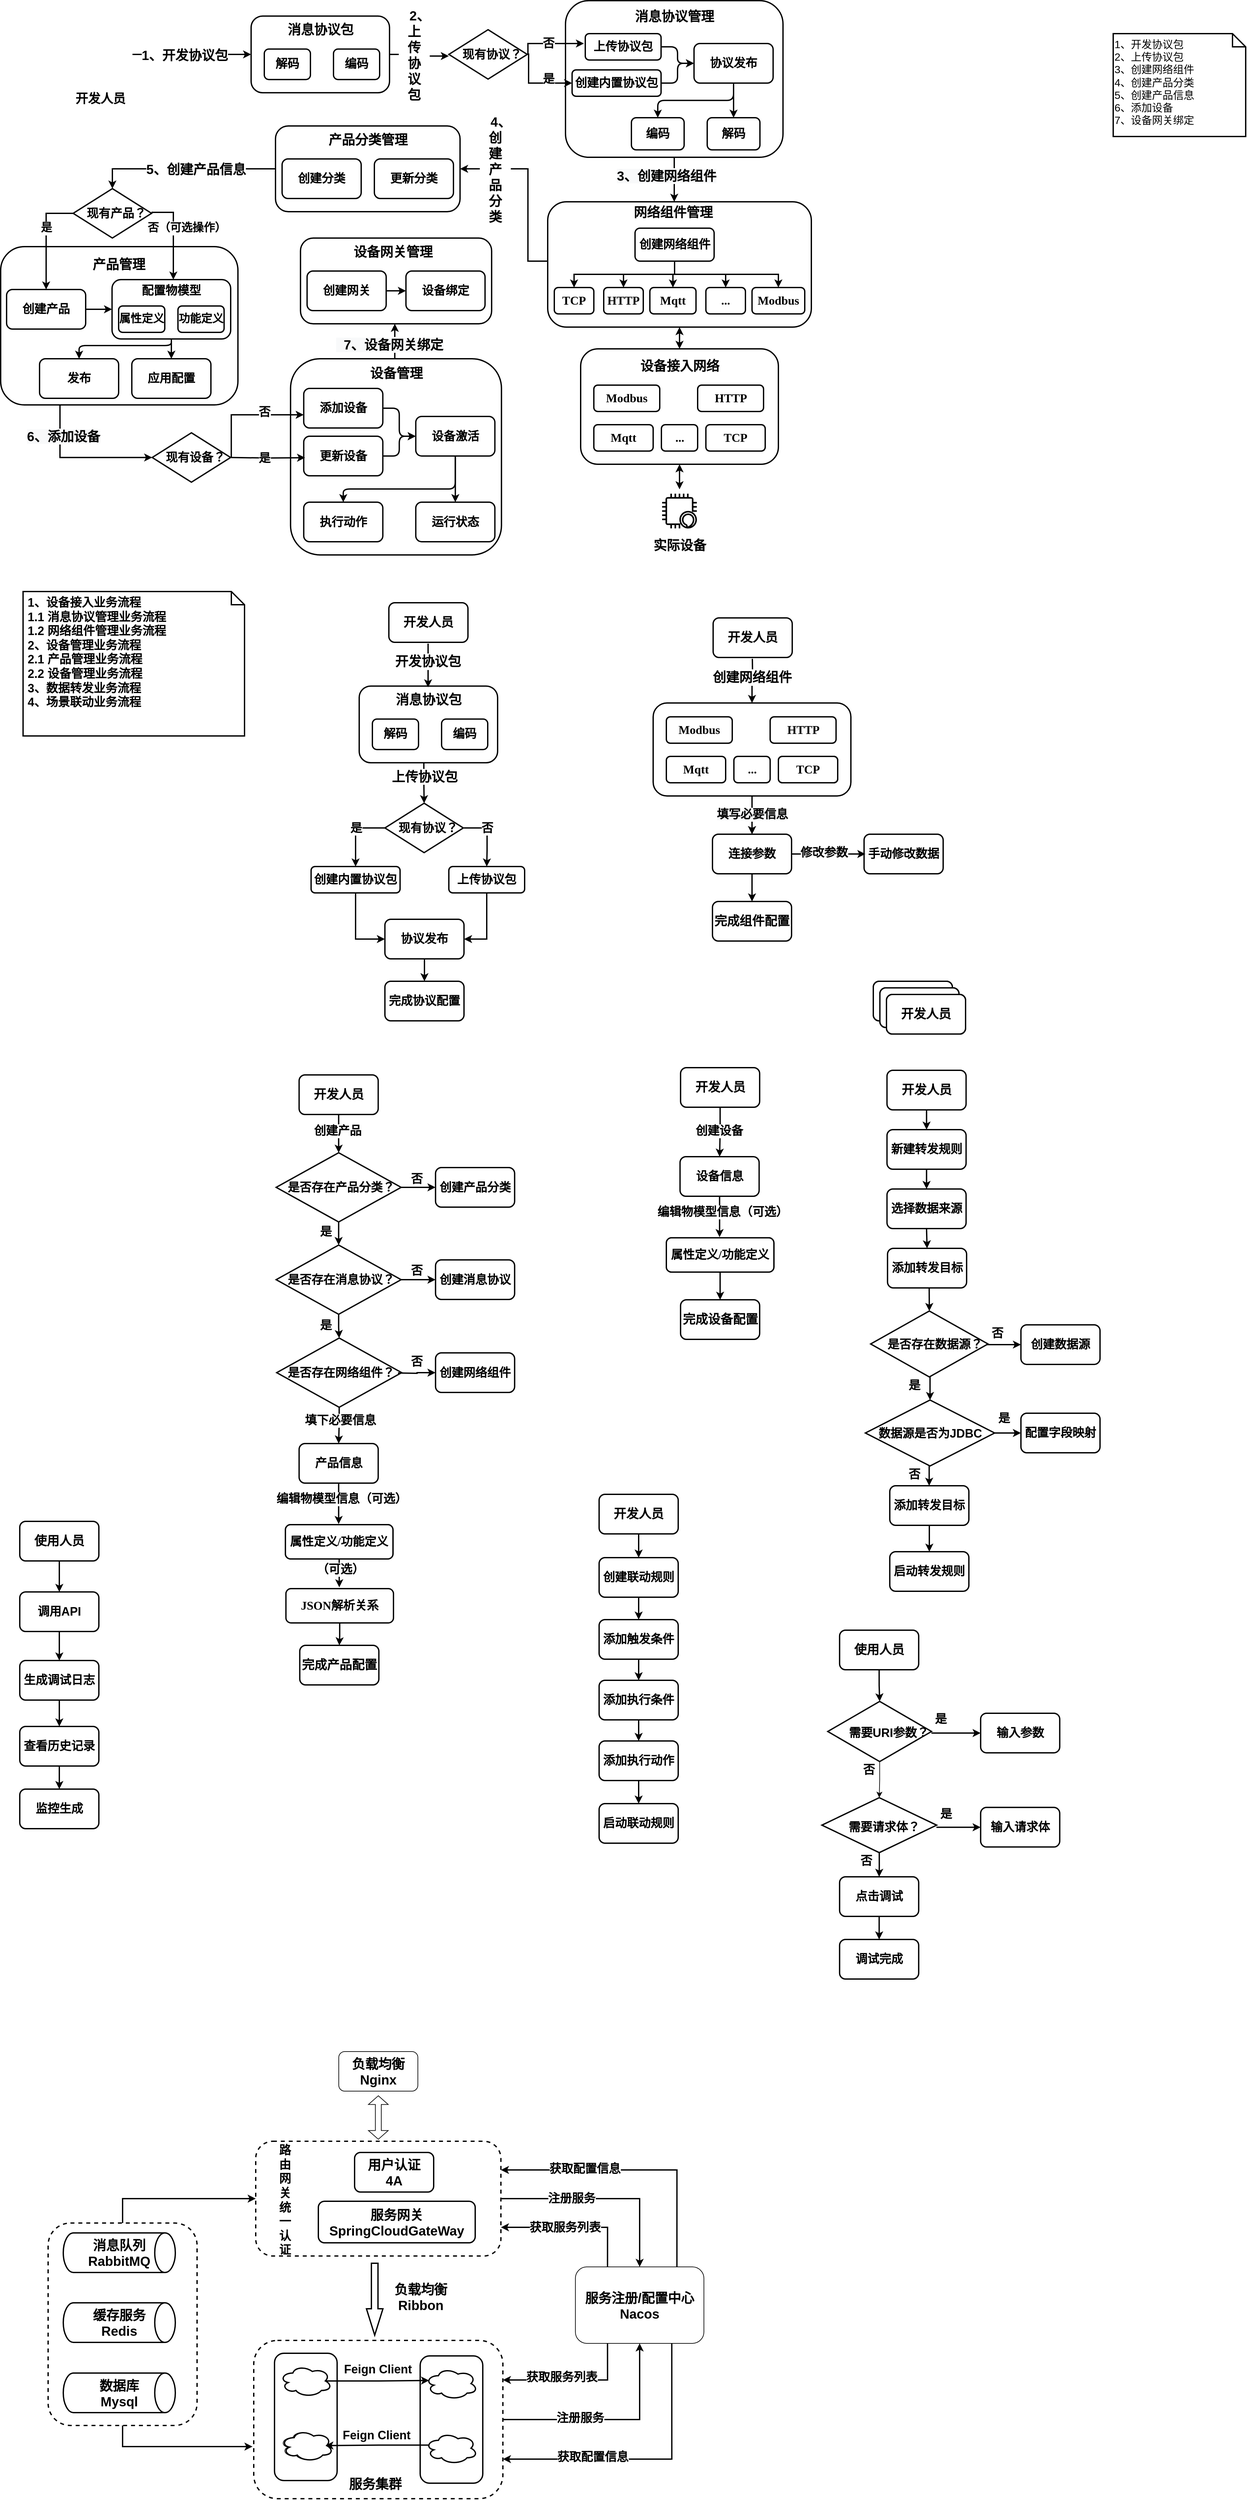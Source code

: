 <mxfile version="14.9.4" type="github">
  <diagram id="WgU9N0Nm7C7qRSSYOQwp" name="Page-1">
    <mxGraphModel dx="1422" dy="804" grid="0" gridSize="10" guides="1" tooltips="1" connect="1" arrows="1" fold="1" page="1" pageScale="1" pageWidth="3300" pageHeight="4681" math="0" shadow="0">
      <root>
        <mxCell id="0" />
        <mxCell id="1" parent="0" />
        <mxCell id="9MqWZ3Hj1VpKZnhWGEhq-67" style="edgeStyle=orthogonalEdgeStyle;rounded=0;orthogonalLoop=1;jettySize=auto;html=1;exitX=0.5;exitY=0;exitDx=0;exitDy=0;entryX=0;entryY=0.5;entryDx=0;entryDy=0;startArrow=none;startFill=0;endArrow=classic;endFill=1;strokeWidth=2;" edge="1" parent="1" source="9MqWZ3Hj1VpKZnhWGEhq-66" target="9MqWZ3Hj1VpKZnhWGEhq-1">
          <mxGeometry relative="1" as="geometry" />
        </mxCell>
        <mxCell id="9MqWZ3Hj1VpKZnhWGEhq-70" style="edgeStyle=orthogonalEdgeStyle;rounded=0;orthogonalLoop=1;jettySize=auto;html=1;exitX=0.5;exitY=1;exitDx=0;exitDy=0;entryX=-0.005;entryY=0.671;entryDx=0;entryDy=0;entryPerimeter=0;startArrow=none;startFill=0;endArrow=classic;endFill=1;strokeWidth=2;" edge="1" parent="1" source="9MqWZ3Hj1VpKZnhWGEhq-66" target="9MqWZ3Hj1VpKZnhWGEhq-22">
          <mxGeometry relative="1" as="geometry" />
        </mxCell>
        <mxCell id="9MqWZ3Hj1VpKZnhWGEhq-66" value="" style="rounded=1;whiteSpace=wrap;html=1;strokeWidth=2;dashed=1;" vertex="1" parent="1">
          <mxGeometry x="198" y="3441" width="226" height="307" as="geometry" />
        </mxCell>
        <mxCell id="9MqWZ3Hj1VpKZnhWGEhq-50" style="edgeStyle=orthogonalEdgeStyle;rounded=0;orthogonalLoop=1;jettySize=auto;html=1;exitX=1;exitY=0.5;exitDx=0;exitDy=0;entryX=0.5;entryY=1;entryDx=0;entryDy=0;startArrow=none;startFill=0;endArrow=classic;endFill=1;strokeWidth=2;" edge="1" parent="1" source="9MqWZ3Hj1VpKZnhWGEhq-22" target="9MqWZ3Hj1VpKZnhWGEhq-12">
          <mxGeometry relative="1" as="geometry" />
        </mxCell>
        <mxCell id="9MqWZ3Hj1VpKZnhWGEhq-55" value="&lt;b&gt;&lt;font style=&quot;font-size: 18px&quot;&gt;注册服务&lt;/font&gt;&lt;/b&gt;" style="edgeLabel;html=1;align=center;verticalAlign=middle;resizable=0;points=[];" vertex="1" connectable="0" parent="9MqWZ3Hj1VpKZnhWGEhq-50">
          <mxGeometry x="-0.251" y="2" relative="1" as="geometry">
            <mxPoint x="-4" as="offset" />
          </mxGeometry>
        </mxCell>
        <mxCell id="9MqWZ3Hj1VpKZnhWGEhq-22" value="" style="rounded=1;whiteSpace=wrap;html=1;dashed=1;strokeWidth=2;" vertex="1" parent="1">
          <mxGeometry x="510" y="3619" width="378" height="240" as="geometry" />
        </mxCell>
        <mxCell id="gzrYZWxSxminhEm58kiy-100" style="edgeStyle=orthogonalEdgeStyle;curved=0;rounded=1;sketch=0;orthogonalLoop=1;jettySize=auto;html=1;exitX=1;exitY=0.5;exitDx=0;exitDy=0;fontSize=16;strokeWidth=2;entryX=0;entryY=0.533;entryDx=0;entryDy=0;entryPerimeter=0;" parent="1" source="gzrYZWxSxminhEm58kiy-57" target="gzrYZWxSxminhEm58kiy-101" edge="1">
          <mxGeometry relative="1" as="geometry">
            <mxPoint x="886" y="155" as="targetPoint" />
          </mxGeometry>
        </mxCell>
        <mxCell id="0-5cyueVe5dwjmCpPwSu-10" value="&lt;span style=&quot;font-size: 20px;&quot;&gt;&amp;nbsp; &amp;nbsp;2、&lt;br style=&quot;font-size: 20px;&quot;&gt;上&lt;br style=&quot;font-size: 20px;&quot;&gt;传&lt;br style=&quot;font-size: 20px;&quot;&gt;协&lt;br style=&quot;font-size: 20px;&quot;&gt;议&lt;br style=&quot;font-size: 20px;&quot;&gt;包&lt;/span&gt;" style="edgeLabel;html=1;align=center;verticalAlign=middle;resizable=0;points=[];fontSize=20;fontStyle=1;" parent="gzrYZWxSxminhEm58kiy-100" vertex="1" connectable="0">
          <mxGeometry x="0.305" y="3" relative="1" as="geometry">
            <mxPoint x="-21" y="1" as="offset" />
          </mxGeometry>
        </mxCell>
        <mxCell id="gzrYZWxSxminhEm58kiy-62" value="&lt;span style=&quot;font-size: 16px;&quot;&gt;1、开发协议包&lt;/span&gt;&lt;br style=&quot;font-size: 16px;&quot;&gt;&lt;span style=&quot;font-size: 16px;&quot;&gt;2、上传协议包&lt;br&gt;3、创建网络组件&lt;/span&gt;&lt;br style=&quot;font-size: 16px;&quot;&gt;&lt;div style=&quot;font-size: 16px;&quot;&gt;4、创建产品分类&lt;/div&gt;&lt;div style=&quot;font-size: 16px;&quot;&gt;5、创建产品信息&lt;/div&gt;&lt;div style=&quot;font-size: 16px;&quot;&gt;6、添加设备&lt;/div&gt;&lt;div style=&quot;font-size: 16px;&quot;&gt;7、设备网关绑定&lt;/div&gt;" style="shape=note;strokeWidth=2;fontSize=16;size=20;whiteSpace=wrap;html=1;rounded=0;sketch=0;align=left;verticalAlign=top;fontStyle=0;" parent="1" vertex="1">
          <mxGeometry x="1814" y="121" width="201" height="156" as="geometry" />
        </mxCell>
        <mxCell id="gzrYZWxSxminhEm58kiy-97" style="edgeStyle=orthogonalEdgeStyle;curved=0;rounded=1;sketch=0;orthogonalLoop=1;jettySize=auto;html=1;exitX=1;exitY=0.5;exitDx=0;exitDy=0;entryX=0;entryY=0.5;entryDx=0;entryDy=0;fontSize=16;strokeWidth=2;" parent="1" source="gzrYZWxSxminhEm58kiy-80" target="gzrYZWxSxminhEm58kiy-57" edge="1">
          <mxGeometry relative="1" as="geometry" />
        </mxCell>
        <mxCell id="gzrYZWxSxminhEm58kiy-98" value="&lt;span style=&quot;font-size: 20px;&quot;&gt;&lt;font style=&quot;font-size: 20px;&quot;&gt;1、开发协议包&lt;/font&gt;&lt;/span&gt;" style="edgeLabel;html=1;align=center;verticalAlign=middle;resizable=0;points=[];fontSize=20;fontStyle=1;" parent="gzrYZWxSxminhEm58kiy-97" vertex="1" connectable="0">
          <mxGeometry x="-0.308" y="1" relative="1" as="geometry">
            <mxPoint x="16" y="1" as="offset" />
          </mxGeometry>
        </mxCell>
        <mxCell id="gzrYZWxSxminhEm58kiy-80" value="&lt;b&gt;&lt;font style=&quot;font-size: 19px&quot;&gt;开发人员&lt;/font&gt;&lt;/b&gt;" style="shape=image;html=1;verticalAlign=top;verticalLabelPosition=bottom;imageAspect=0;aspect=fixed;image=https://cdn0.iconfinder.com/data/icons/education-340/100/Tilda_Icons_1ed_group-128.png;rounded=0;sketch=0;fontSize=16;strokeWidth=2;" parent="1" vertex="1">
          <mxGeometry x="228" y="103.5" width="98" height="98" as="geometry" />
        </mxCell>
        <mxCell id="0-5cyueVe5dwjmCpPwSu-1" value="" style="group;" parent="1" vertex="1" connectable="0">
          <mxGeometry x="806" y="115" width="119" height="75" as="geometry" />
        </mxCell>
        <mxCell id="gzrYZWxSxminhEm58kiy-101" value="" style="rhombus;whiteSpace=wrap;html=1;rounded=0;sketch=0;fontSize=16;strokeWidth=2;align=left;verticalAlign=top;" parent="0-5cyueVe5dwjmCpPwSu-1" vertex="1">
          <mxGeometry width="119" height="75" as="geometry" />
        </mxCell>
        <mxCell id="gzrYZWxSxminhEm58kiy-102" value="&lt;font style=&quot;font-size: 18px&quot;&gt;&lt;b&gt;现有协议？&lt;/b&gt;&lt;/font&gt;" style="text;html=1;align=center;verticalAlign=middle;resizable=0;points=[];autosize=1;strokeColor=none;fontSize=16;" parent="0-5cyueVe5dwjmCpPwSu-1" vertex="1">
          <mxGeometry x="9.917" y="27.5" width="110" height="20" as="geometry" />
        </mxCell>
        <mxCell id="0-5cyueVe5dwjmCpPwSu-7" value="" style="group;" parent="1" vertex="1" connectable="0">
          <mxGeometry x="983" y="71" width="330" height="237.5" as="geometry" />
        </mxCell>
        <mxCell id="gzrYZWxSxminhEm58kiy-8" value="" style="rounded=1;whiteSpace=wrap;html=1;fontFamily=JetBrainsMono-Bold;strokeWidth=2;" parent="0-5cyueVe5dwjmCpPwSu-7" vertex="1">
          <mxGeometry width="330" height="237.5" as="geometry" />
        </mxCell>
        <mxCell id="gzrYZWxSxminhEm58kiy-12" value="&lt;span style=&quot;font-size: 18px&quot;&gt;&lt;b&gt;编码&lt;/b&gt;&lt;/span&gt;" style="rounded=1;whiteSpace=wrap;html=1;fontFamily=JetBrainsMono-Bold;strokeWidth=2;" parent="0-5cyueVe5dwjmCpPwSu-7" vertex="1">
          <mxGeometry x="100" y="177.5" width="80" height="48.75" as="geometry" />
        </mxCell>
        <mxCell id="gzrYZWxSxminhEm58kiy-13" value="&lt;span style=&quot;font-size: 20px&quot;&gt;&lt;font style=&quot;font-size: 20px&quot;&gt;消息协议管理&lt;/font&gt;&lt;/span&gt;" style="text;html=1;align=center;verticalAlign=middle;resizable=0;points=[];autosize=1;strokeColor=none;fontSize=20;fontStyle=1;strokeWidth=2;" parent="0-5cyueVe5dwjmCpPwSu-7" vertex="1">
          <mxGeometry x="95" y="7.5" width="140" height="30" as="geometry" />
        </mxCell>
        <mxCell id="gzrYZWxSxminhEm58kiy-82" value="&lt;span style=&quot;font-size: 18px&quot;&gt;&lt;b&gt;上传协议包&lt;/b&gt;&lt;/span&gt;" style="rounded=1;whiteSpace=wrap;html=1;fontFamily=JetBrainsMono-Bold;strokeWidth=2;" parent="0-5cyueVe5dwjmCpPwSu-7" vertex="1">
          <mxGeometry x="30" y="50" width="115" height="40" as="geometry" />
        </mxCell>
        <mxCell id="gzrYZWxSxminhEm58kiy-83" value="&lt;span style=&quot;font-size: 18px&quot;&gt;&lt;b&gt;创建内置协议包&lt;/b&gt;&lt;/span&gt;" style="rounded=1;whiteSpace=wrap;html=1;fontFamily=JetBrainsMono-Bold;strokeWidth=2;" parent="0-5cyueVe5dwjmCpPwSu-7" vertex="1">
          <mxGeometry x="10" y="105" width="135" height="40" as="geometry" />
        </mxCell>
        <mxCell id="gzrYZWxSxminhEm58kiy-90" style="edgeStyle=orthogonalEdgeStyle;curved=0;rounded=1;sketch=0;orthogonalLoop=1;jettySize=auto;html=1;exitX=0.5;exitY=1;exitDx=0;exitDy=0;entryX=0.5;entryY=0;entryDx=0;entryDy=0;fontSize=16;strokeWidth=2;" parent="0-5cyueVe5dwjmCpPwSu-7" source="gzrYZWxSxminhEm58kiy-84" target="gzrYZWxSxminhEm58kiy-12" edge="1">
          <mxGeometry relative="1" as="geometry" />
        </mxCell>
        <mxCell id="gzrYZWxSxminhEm58kiy-84" value="&lt;b&gt;&lt;font style=&quot;font-size: 18px&quot;&gt;协议发布&lt;/font&gt;&lt;/b&gt;" style="rounded=1;whiteSpace=wrap;html=1;fontFamily=JetBrainsMono-Bold;strokeWidth=2;" parent="0-5cyueVe5dwjmCpPwSu-7" vertex="1">
          <mxGeometry x="195" y="65" width="120" height="60" as="geometry" />
        </mxCell>
        <mxCell id="gzrYZWxSxminhEm58kiy-85" style="edgeStyle=orthogonalEdgeStyle;curved=0;rounded=1;sketch=0;orthogonalLoop=1;jettySize=auto;html=1;exitX=1;exitY=0.5;exitDx=0;exitDy=0;fontSize=16;strokeWidth=2;" parent="0-5cyueVe5dwjmCpPwSu-7" source="gzrYZWxSxminhEm58kiy-82" target="gzrYZWxSxminhEm58kiy-84" edge="1">
          <mxGeometry relative="1" as="geometry" />
        </mxCell>
        <mxCell id="gzrYZWxSxminhEm58kiy-86" style="edgeStyle=orthogonalEdgeStyle;curved=0;rounded=1;sketch=0;orthogonalLoop=1;jettySize=auto;html=1;exitX=1;exitY=0.5;exitDx=0;exitDy=0;entryX=0;entryY=0.5;entryDx=0;entryDy=0;fontSize=16;strokeWidth=2;" parent="0-5cyueVe5dwjmCpPwSu-7" source="gzrYZWxSxminhEm58kiy-83" target="gzrYZWxSxminhEm58kiy-84" edge="1">
          <mxGeometry relative="1" as="geometry" />
        </mxCell>
        <mxCell id="gzrYZWxSxminhEm58kiy-88" value="&lt;b&gt;&lt;font style=&quot;font-size: 18px&quot;&gt;解码&lt;/font&gt;&lt;/b&gt;" style="rounded=1;whiteSpace=wrap;html=1;fontFamily=JetBrainsMono-Bold;strokeWidth=2;" parent="0-5cyueVe5dwjmCpPwSu-7" vertex="1">
          <mxGeometry x="215" y="177.5" width="80" height="48.75" as="geometry" />
        </mxCell>
        <mxCell id="gzrYZWxSxminhEm58kiy-89" style="edgeStyle=orthogonalEdgeStyle;curved=0;rounded=1;sketch=0;orthogonalLoop=1;jettySize=auto;html=1;exitX=0.5;exitY=1;exitDx=0;exitDy=0;fontSize=16;strokeWidth=2;" parent="0-5cyueVe5dwjmCpPwSu-7" source="gzrYZWxSxminhEm58kiy-84" target="gzrYZWxSxminhEm58kiy-88" edge="1">
          <mxGeometry relative="1" as="geometry" />
        </mxCell>
        <mxCell id="0-5cyueVe5dwjmCpPwSu-4" style="rounded=0;orthogonalLoop=1;jettySize=auto;html=1;exitX=0;exitY=0.5;exitDx=0;exitDy=0;entryX=1.01;entryY=0.425;entryDx=0;entryDy=0;entryPerimeter=0;startArrow=classic;startFill=1;endArrow=none;endFill=0;strokeWidth=2;edgeStyle=orthogonalEdgeStyle;" parent="1" source="gzrYZWxSxminhEm58kiy-83" target="gzrYZWxSxminhEm58kiy-102" edge="1">
          <mxGeometry relative="1" as="geometry" />
        </mxCell>
        <mxCell id="0-5cyueVe5dwjmCpPwSu-6" value="&lt;b&gt;&lt;font style=&quot;font-size: 18px&quot;&gt;是&lt;/font&gt;&lt;/b&gt;" style="edgeLabel;html=1;align=center;verticalAlign=middle;resizable=0;points=[];" parent="0-5cyueVe5dwjmCpPwSu-4" vertex="1" connectable="0">
          <mxGeometry x="-0.359" relative="1" as="geometry">
            <mxPoint x="-1" y="-6" as="offset" />
          </mxGeometry>
        </mxCell>
        <mxCell id="0-5cyueVe5dwjmCpPwSu-3" style="rounded=0;orthogonalLoop=1;jettySize=auto;html=1;exitX=0;exitY=0.5;exitDx=0;exitDy=0;startArrow=classic;startFill=1;endArrow=none;endFill=0;strokeWidth=2;edgeStyle=orthogonalEdgeStyle;" parent="1" edge="1">
          <mxGeometry relative="1" as="geometry">
            <mxPoint x="1011" y="136" as="sourcePoint" />
            <mxPoint x="926" y="153" as="targetPoint" />
            <Array as="points">
              <mxPoint x="926" y="136" />
            </Array>
          </mxGeometry>
        </mxCell>
        <mxCell id="0-5cyueVe5dwjmCpPwSu-5" value="&lt;b&gt;&lt;font style=&quot;font-size: 18px&quot;&gt;否&lt;/font&gt;&lt;/b&gt;" style="edgeLabel;html=1;align=center;verticalAlign=middle;resizable=0;points=[];" parent="0-5cyueVe5dwjmCpPwSu-3" vertex="1" connectable="0">
          <mxGeometry x="-0.096" y="-1" relative="1" as="geometry">
            <mxPoint x="-8" y="1" as="offset" />
          </mxGeometry>
        </mxCell>
        <mxCell id="0-5cyueVe5dwjmCpPwSu-12" value="" style="group;" parent="1" vertex="1" connectable="0">
          <mxGeometry x="506" y="94.37" width="210" height="116.25" as="geometry" />
        </mxCell>
        <mxCell id="gzrYZWxSxminhEm58kiy-57" value="" style="rounded=1;whiteSpace=wrap;html=1;fontFamily=JetBrainsMono-Bold;strokeWidth=2;" parent="0-5cyueVe5dwjmCpPwSu-12" vertex="1">
          <mxGeometry width="210" height="116.25" as="geometry" />
        </mxCell>
        <mxCell id="gzrYZWxSxminhEm58kiy-58" value="&lt;b style=&quot;font-size: 18px&quot;&gt;编码&lt;/b&gt;" style="rounded=1;whiteSpace=wrap;html=1;fontFamily=JetBrainsMono-Bold;strokeWidth=2;" parent="0-5cyueVe5dwjmCpPwSu-12" vertex="1">
          <mxGeometry x="125" y="50" width="70" height="46.25" as="geometry" />
        </mxCell>
        <mxCell id="gzrYZWxSxminhEm58kiy-59" value="&lt;b style=&quot;font-size: 18px&quot;&gt;解码&lt;/b&gt;" style="rounded=1;whiteSpace=wrap;html=1;fontFamily=JetBrainsMono-Bold;strokeWidth=2;" parent="0-5cyueVe5dwjmCpPwSu-12" vertex="1">
          <mxGeometry x="20" y="50" width="70" height="46.25" as="geometry" />
        </mxCell>
        <mxCell id="gzrYZWxSxminhEm58kiy-60" value="&lt;b&gt;&lt;font style=&quot;font-size: 20px&quot;&gt;消息协议包&lt;/font&gt;&lt;/b&gt;" style="text;html=1;align=center;verticalAlign=middle;resizable=0;points=[];autosize=1;strokeColor=none;fontSize=20;fontStyle=1;strokeWidth=2;" parent="0-5cyueVe5dwjmCpPwSu-12" vertex="1">
          <mxGeometry x="50" y="6" width="110" height="28" as="geometry" />
        </mxCell>
        <mxCell id="0-5cyueVe5dwjmCpPwSu-11" style="edgeStyle=orthogonalEdgeStyle;rounded=0;orthogonalLoop=1;jettySize=auto;html=1;startArrow=none;startFill=0;endArrow=classic;endFill=1;strokeWidth=2;entryX=0.5;entryY=0;entryDx=0;entryDy=0;exitX=0;exitY=0.5;exitDx=0;exitDy=0;" parent="1" source="gzrYZWxSxminhEm58kiy-71" target="0-5cyueVe5dwjmCpPwSu-14" edge="1">
          <mxGeometry relative="1" as="geometry">
            <mxPoint x="1124" y="-1158" as="targetPoint" />
            <mxPoint x="1550" y="416" as="sourcePoint" />
          </mxGeometry>
        </mxCell>
        <mxCell id="0-5cyueVe5dwjmCpPwSu-16" value="&lt;span style=&quot;font-size: 20px;&quot;&gt;&lt;font style=&quot;font-size: 20px;&quot;&gt;5、创建产品信息&lt;/font&gt;&lt;/span&gt;" style="edgeLabel;html=1;align=center;verticalAlign=middle;resizable=0;points=[];fontStyle=1;fontSize=20;" parent="0-5cyueVe5dwjmCpPwSu-11" vertex="1" connectable="0">
          <mxGeometry x="-0.359" y="-1" relative="1" as="geometry">
            <mxPoint x="-32" y="1" as="offset" />
          </mxGeometry>
        </mxCell>
        <mxCell id="0-5cyueVe5dwjmCpPwSu-48" style="edgeStyle=orthogonalEdgeStyle;rounded=0;orthogonalLoop=1;jettySize=auto;html=1;exitX=0.5;exitY=1;exitDx=0;exitDy=0;startArrow=none;startFill=0;endArrow=classic;endFill=1;strokeWidth=2;" parent="1" source="gzrYZWxSxminhEm58kiy-8" target="gzrYZWxSxminhEm58kiy-2" edge="1">
          <mxGeometry relative="1" as="geometry">
            <Array as="points">
              <mxPoint x="1148" y="346" />
              <mxPoint x="1148" y="346" />
            </Array>
          </mxGeometry>
        </mxCell>
        <mxCell id="0-5cyueVe5dwjmCpPwSu-50" value="&lt;span style=&quot;font-size: 20px; text-align: left; background-color: rgb(248, 249, 250);&quot;&gt;3、创建网络组件&lt;/span&gt;" style="edgeLabel;html=1;align=center;verticalAlign=middle;resizable=0;points=[];fontStyle=1;fontSize=20;" parent="1" vertex="1" connectable="0">
          <mxGeometry x="1136" y="336" as="geometry" />
        </mxCell>
        <mxCell id="0-5cyueVe5dwjmCpPwSu-51" style="edgeStyle=orthogonalEdgeStyle;rounded=0;orthogonalLoop=1;jettySize=auto;html=1;entryX=1;entryY=0.5;entryDx=0;entryDy=0;fontSize=17;startArrow=none;startFill=0;endArrow=classic;endFill=1;strokeWidth=2;exitX=0;exitY=0.5;exitDx=0;exitDy=0;" parent="1" source="gzrYZWxSxminhEm58kiy-2" target="gzrYZWxSxminhEm58kiy-71" edge="1">
          <mxGeometry relative="1" as="geometry">
            <mxPoint x="916" y="486" as="sourcePoint" />
            <Array as="points">
              <mxPoint x="956" y="466" />
              <mxPoint x="926" y="466" />
              <mxPoint x="926" y="326" />
            </Array>
          </mxGeometry>
        </mxCell>
        <mxCell id="0-5cyueVe5dwjmCpPwSu-52" value="" style="group;" parent="1" vertex="1" connectable="0">
          <mxGeometry x="543" y="261" width="280" height="130" as="geometry" />
        </mxCell>
        <mxCell id="gzrYZWxSxminhEm58kiy-71" value="" style="rounded=1;whiteSpace=wrap;html=1;fontFamily=JetBrainsMono-Bold;strokeWidth=2;" parent="0-5cyueVe5dwjmCpPwSu-52" vertex="1">
          <mxGeometry width="280" height="130" as="geometry" />
        </mxCell>
        <mxCell id="gzrYZWxSxminhEm58kiy-72" value="&lt;b&gt;&lt;font style=&quot;font-size: 18px&quot;&gt;更新分类&lt;/font&gt;&lt;/b&gt;" style="rounded=1;whiteSpace=wrap;html=1;fontFamily=JetBrainsMono-Bold;strokeWidth=2;" parent="0-5cyueVe5dwjmCpPwSu-52" vertex="1">
          <mxGeometry x="150" y="50" width="120" height="60" as="geometry" />
        </mxCell>
        <mxCell id="gzrYZWxSxminhEm58kiy-73" value="&lt;span style=&quot;font-size: 18px&quot;&gt;&lt;b&gt;创建分类&lt;/b&gt;&lt;/span&gt;" style="rounded=1;whiteSpace=wrap;html=1;fontFamily=JetBrainsMono-Bold;strokeWidth=2;" parent="0-5cyueVe5dwjmCpPwSu-52" vertex="1">
          <mxGeometry x="10" y="50" width="120" height="60" as="geometry" />
        </mxCell>
        <mxCell id="gzrYZWxSxminhEm58kiy-74" value="&lt;span style=&quot;font-size: 20px&quot;&gt;&lt;font style=&quot;font-size: 20px&quot;&gt;产品分类管理&lt;/font&gt;&lt;/span&gt;" style="text;html=1;align=center;verticalAlign=middle;resizable=0;points=[];autosize=1;strokeColor=none;fontSize=20;fontStyle=1;strokeWidth=2;" parent="0-5cyueVe5dwjmCpPwSu-52" vertex="1">
          <mxGeometry x="70" y="5" width="140" height="30" as="geometry" />
        </mxCell>
        <mxCell id="0-5cyueVe5dwjmCpPwSu-53" value="&lt;span style=&quot;font-size: 20px;&quot;&gt;&amp;nbsp; &amp;nbsp;4、&lt;br style=&quot;font-size: 20px;&quot;&gt;创&lt;br style=&quot;font-size: 20px;&quot;&gt;建&lt;br style=&quot;font-size: 20px;&quot;&gt;产&lt;br style=&quot;font-size: 20px;&quot;&gt;品&lt;br style=&quot;font-size: 20px;&quot;&gt;分&lt;br style=&quot;font-size: 20px;&quot;&gt;类&lt;/span&gt;" style="edgeLabel;html=1;align=center;verticalAlign=middle;resizable=0;points=[];fontSize=20;fontStyle=1;" parent="1" vertex="1" connectable="0">
          <mxGeometry x="875.998" y="326.002" as="geometry" />
        </mxCell>
        <mxCell id="0-5cyueVe5dwjmCpPwSu-57" style="edgeStyle=orthogonalEdgeStyle;rounded=0;orthogonalLoop=1;jettySize=auto;html=1;exitX=0.25;exitY=1;exitDx=0;exitDy=0;entryX=0;entryY=0.5;entryDx=0;entryDy=0;fontSize=17;startArrow=none;startFill=0;endArrow=classic;endFill=1;strokeWidth=2;" parent="1" source="gzrYZWxSxminhEm58kiy-14" target="0-5cyueVe5dwjmCpPwSu-55" edge="1">
          <mxGeometry relative="1" as="geometry" />
        </mxCell>
        <mxCell id="0-5cyueVe5dwjmCpPwSu-67" value="" style="group;" parent="1" vertex="1" connectable="0">
          <mxGeometry x="580.92" y="431" width="290" height="130" as="geometry" />
        </mxCell>
        <mxCell id="gzrYZWxSxminhEm58kiy-75" value="" style="rounded=1;whiteSpace=wrap;html=1;fontFamily=JetBrainsMono-Bold;strokeWidth=2;" parent="0-5cyueVe5dwjmCpPwSu-67" vertex="1">
          <mxGeometry width="290" height="130" as="geometry" />
        </mxCell>
        <mxCell id="gzrYZWxSxminhEm58kiy-76" value="&lt;b&gt;&lt;font style=&quot;font-size: 18px&quot;&gt;设备绑定&lt;/font&gt;&lt;/b&gt;" style="rounded=1;whiteSpace=wrap;html=1;fontFamily=JetBrainsMono-Bold;strokeWidth=2;" parent="0-5cyueVe5dwjmCpPwSu-67" vertex="1">
          <mxGeometry x="160" y="50" width="120" height="60" as="geometry" />
        </mxCell>
        <mxCell id="gzrYZWxSxminhEm58kiy-79" style="edgeStyle=orthogonalEdgeStyle;curved=0;rounded=1;sketch=0;orthogonalLoop=1;jettySize=auto;html=1;exitX=1;exitY=0.5;exitDx=0;exitDy=0;fontSize=16;strokeWidth=2;" parent="0-5cyueVe5dwjmCpPwSu-67" source="gzrYZWxSxminhEm58kiy-77" target="gzrYZWxSxminhEm58kiy-76" edge="1">
          <mxGeometry relative="1" as="geometry" />
        </mxCell>
        <mxCell id="gzrYZWxSxminhEm58kiy-77" value="&lt;span style=&quot;font-size: 18px&quot;&gt;&lt;b&gt;创建网关&lt;/b&gt;&lt;/span&gt;" style="rounded=1;whiteSpace=wrap;html=1;fontFamily=JetBrainsMono-Bold;strokeWidth=2;" parent="0-5cyueVe5dwjmCpPwSu-67" vertex="1">
          <mxGeometry x="10" y="50" width="120" height="60" as="geometry" />
        </mxCell>
        <mxCell id="gzrYZWxSxminhEm58kiy-78" value="&lt;span style=&quot;font-size: 20px&quot;&gt;&lt;font style=&quot;font-size: 20px&quot;&gt;设备网关管理&lt;/font&gt;&lt;/span&gt;" style="text;html=1;align=center;verticalAlign=middle;resizable=0;points=[];autosize=1;strokeColor=none;fontSize=20;fontStyle=1;strokeWidth=2;" parent="0-5cyueVe5dwjmCpPwSu-67" vertex="1">
          <mxGeometry x="70" y="5" width="140" height="30" as="geometry" />
        </mxCell>
        <mxCell id="0-5cyueVe5dwjmCpPwSu-68" style="edgeStyle=orthogonalEdgeStyle;rounded=0;orthogonalLoop=1;jettySize=auto;html=1;fontSize=17;startArrow=none;startFill=0;endArrow=classic;endFill=1;strokeWidth=2;" parent="1" target="gzrYZWxSxminhEm58kiy-75" edge="1">
          <mxGeometry relative="1" as="geometry">
            <mxPoint x="728.941" y="706" as="sourcePoint" />
            <mxPoint x="724" y="616" as="targetPoint" />
            <Array as="points">
              <mxPoint x="724" y="706" />
            </Array>
          </mxGeometry>
        </mxCell>
        <mxCell id="0-5cyueVe5dwjmCpPwSu-69" value="&lt;span style=&quot;text-align: left ; background-color: rgb(248 , 249 , 250) ; font-size: 20px&quot;&gt;&lt;span style=&quot;font-size: 20px&quot;&gt;&lt;font style=&quot;font-size: 20px&quot;&gt;&amp;nbsp; 7、设备网关绑定&lt;/font&gt;&lt;/span&gt;&lt;/span&gt;" style="edgeLabel;html=1;align=center;verticalAlign=middle;resizable=0;points=[];fontSize=20;fontStyle=1;" parent="0-5cyueVe5dwjmCpPwSu-68" vertex="1" connectable="0">
          <mxGeometry x="0.167" y="3" relative="1" as="geometry">
            <mxPoint x="-5" y="-32" as="offset" />
          </mxGeometry>
        </mxCell>
        <mxCell id="0-5cyueVe5dwjmCpPwSu-13" value="" style="group;" parent="1" vertex="1" connectable="0">
          <mxGeometry x="236" y="356" width="119.917" height="75" as="geometry" />
        </mxCell>
        <mxCell id="0-5cyueVe5dwjmCpPwSu-19" value="" style="group;" parent="0-5cyueVe5dwjmCpPwSu-13" vertex="1" connectable="0">
          <mxGeometry width="119.917" height="75" as="geometry" />
        </mxCell>
        <mxCell id="0-5cyueVe5dwjmCpPwSu-14" value="" style="rhombus;whiteSpace=wrap;html=1;rounded=0;sketch=0;fontSize=16;strokeWidth=2;align=left;verticalAlign=top;" parent="0-5cyueVe5dwjmCpPwSu-19" vertex="1">
          <mxGeometry width="119" height="75" as="geometry" />
        </mxCell>
        <mxCell id="0-5cyueVe5dwjmCpPwSu-15" value="&lt;font style=&quot;font-size: 18px&quot;&gt;&lt;b&gt;现有产品？&lt;/b&gt;&lt;/font&gt;" style="text;html=1;align=center;verticalAlign=middle;resizable=0;points=[];autosize=1;strokeColor=none;fontSize=16;" parent="0-5cyueVe5dwjmCpPwSu-19" vertex="1">
          <mxGeometry x="9.917" y="27.5" width="110" height="20" as="geometry" />
        </mxCell>
        <mxCell id="0-5cyueVe5dwjmCpPwSu-24" value="" style="group;" parent="1" vertex="1" connectable="0">
          <mxGeometry x="126" y="444" width="360" height="240" as="geometry" />
        </mxCell>
        <mxCell id="gzrYZWxSxminhEm58kiy-14" value="" style="rounded=1;whiteSpace=wrap;html=1;fontFamily=JetBrainsMono-Bold;strokeWidth=2;" parent="0-5cyueVe5dwjmCpPwSu-24" vertex="1">
          <mxGeometry width="360" height="240" as="geometry" />
        </mxCell>
        <mxCell id="gzrYZWxSxminhEm58kiy-15" value="&lt;b&gt;&lt;font style=&quot;font-size: 18px&quot;&gt;创建产品&lt;/font&gt;&lt;/b&gt;" style="rounded=1;whiteSpace=wrap;html=1;fontFamily=JetBrainsMono-Bold;strokeWidth=2;" parent="0-5cyueVe5dwjmCpPwSu-24" vertex="1">
          <mxGeometry x="9" y="65" width="120" height="60" as="geometry" />
        </mxCell>
        <mxCell id="gzrYZWxSxminhEm58kiy-16" value="&lt;b&gt;&lt;font style=&quot;font-size: 18px&quot;&gt;配置物模型&lt;/font&gt;&lt;/b&gt;" style="rounded=1;whiteSpace=wrap;html=1;fontFamily=JetBrainsMono-Bold;align=center;horizontal=1;verticalAlign=top;strokeWidth=2;" parent="0-5cyueVe5dwjmCpPwSu-24" vertex="1">
          <mxGeometry x="169" y="50" width="180" height="90" as="geometry" />
        </mxCell>
        <mxCell id="gzrYZWxSxminhEm58kiy-20" style="edgeStyle=orthogonalEdgeStyle;curved=0;rounded=1;sketch=0;orthogonalLoop=1;jettySize=auto;html=1;exitX=1;exitY=0.5;exitDx=0;exitDy=0;entryX=0;entryY=0.5;entryDx=0;entryDy=0;fontSize=20;strokeWidth=2;" parent="0-5cyueVe5dwjmCpPwSu-24" source="gzrYZWxSxminhEm58kiy-15" target="gzrYZWxSxminhEm58kiy-16" edge="1">
          <mxGeometry relative="1" as="geometry" />
        </mxCell>
        <mxCell id="gzrYZWxSxminhEm58kiy-17" value="&lt;b&gt;&lt;font style=&quot;font-size: 18px&quot;&gt;应用配置&lt;/font&gt;&lt;/b&gt;" style="rounded=1;whiteSpace=wrap;html=1;fontFamily=JetBrainsMono-Bold;strokeWidth=2;" parent="0-5cyueVe5dwjmCpPwSu-24" vertex="1">
          <mxGeometry x="199" y="170" width="120" height="60" as="geometry" />
        </mxCell>
        <mxCell id="gzrYZWxSxminhEm58kiy-23" style="edgeStyle=orthogonalEdgeStyle;curved=0;rounded=1;sketch=0;orthogonalLoop=1;jettySize=auto;html=1;exitX=0.5;exitY=1;exitDx=0;exitDy=0;entryX=0.5;entryY=0;entryDx=0;entryDy=0;fontSize=17;strokeWidth=2;" parent="0-5cyueVe5dwjmCpPwSu-24" source="gzrYZWxSxminhEm58kiy-16" target="gzrYZWxSxminhEm58kiy-17" edge="1">
          <mxGeometry relative="1" as="geometry" />
        </mxCell>
        <mxCell id="gzrYZWxSxminhEm58kiy-18" value="&lt;span style=&quot;font-size: 18px&quot;&gt;&lt;b&gt;发布&lt;/b&gt;&lt;/span&gt;" style="rounded=1;whiteSpace=wrap;html=1;fontFamily=JetBrainsMono-Bold;strokeWidth=2;" parent="0-5cyueVe5dwjmCpPwSu-24" vertex="1">
          <mxGeometry x="59" y="170" width="120" height="60" as="geometry" />
        </mxCell>
        <mxCell id="gzrYZWxSxminhEm58kiy-25" style="edgeStyle=orthogonalEdgeStyle;curved=0;rounded=1;sketch=0;orthogonalLoop=1;jettySize=auto;html=1;exitX=0.5;exitY=1;exitDx=0;exitDy=0;fontSize=17;strokeWidth=2;" parent="0-5cyueVe5dwjmCpPwSu-24" source="gzrYZWxSxminhEm58kiy-16" target="gzrYZWxSxminhEm58kiy-18" edge="1">
          <mxGeometry relative="1" as="geometry">
            <Array as="points">
              <mxPoint x="259" y="150" />
              <mxPoint x="119" y="150" />
            </Array>
          </mxGeometry>
        </mxCell>
        <mxCell id="gzrYZWxSxminhEm58kiy-19" value="&lt;b&gt;&lt;font style=&quot;font-size: 20px&quot;&gt;产品管理&lt;/font&gt;&lt;/b&gt;" style="text;html=1;align=center;verticalAlign=middle;resizable=0;points=[];autosize=1;strokeColor=none;strokeWidth=2;" parent="0-5cyueVe5dwjmCpPwSu-24" vertex="1">
          <mxGeometry x="134" y="15" width="90" height="21" as="geometry" />
        </mxCell>
        <mxCell id="gzrYZWxSxminhEm58kiy-21" value="&lt;span style=&quot;font-size: 17px;&quot;&gt;&lt;font style=&quot;font-size: 17px;&quot;&gt;属性定义&lt;/font&gt;&lt;/span&gt;" style="rounded=1;whiteSpace=wrap;html=1;fontFamily=JetBrainsMono-Bold;fontSize=17;fontStyle=1;strokeWidth=2;" parent="0-5cyueVe5dwjmCpPwSu-24" vertex="1">
          <mxGeometry x="179" y="90" width="70" height="40" as="geometry" />
        </mxCell>
        <mxCell id="gzrYZWxSxminhEm58kiy-22" value="&lt;span style=&quot;font-size: 17px;&quot;&gt;&lt;font style=&quot;font-size: 17px;&quot;&gt;功能定义&lt;/font&gt;&lt;/span&gt;" style="rounded=1;whiteSpace=wrap;html=1;fontFamily=JetBrainsMono-Bold;fontSize=17;fontStyle=1;strokeWidth=2;" parent="0-5cyueVe5dwjmCpPwSu-24" vertex="1">
          <mxGeometry x="269" y="90" width="70" height="40" as="geometry" />
        </mxCell>
        <mxCell id="0-5cyueVe5dwjmCpPwSu-21" style="edgeStyle=orthogonalEdgeStyle;rounded=0;orthogonalLoop=1;jettySize=auto;html=1;exitX=1;exitY=0.369;exitDx=0;exitDy=0;startArrow=none;startFill=0;endArrow=classic;endFill=1;strokeWidth=2;exitPerimeter=0;" parent="1" source="0-5cyueVe5dwjmCpPwSu-15" edge="1">
          <mxGeometry x="126" y="356" as="geometry">
            <mxPoint x="380.967" y="392" as="sourcePoint" />
            <mxPoint x="388" y="494" as="targetPoint" />
            <Array as="points">
              <mxPoint x="356" y="392" />
              <mxPoint x="388" y="392" />
            </Array>
          </mxGeometry>
        </mxCell>
        <mxCell id="0-5cyueVe5dwjmCpPwSu-23" value="&lt;b&gt;&lt;font style=&quot;font-size: 17px&quot;&gt;否（可选操作）&lt;/font&gt;&lt;/b&gt;" style="edgeLabel;html=1;align=center;verticalAlign=middle;resizable=0;points=[];" parent="0-5cyueVe5dwjmCpPwSu-21" vertex="1" connectable="0">
          <mxGeometry x="-0.121" y="-1" relative="1" as="geometry">
            <mxPoint x="21" y="-3" as="offset" />
          </mxGeometry>
        </mxCell>
        <mxCell id="0-5cyueVe5dwjmCpPwSu-20" style="edgeStyle=orthogonalEdgeStyle;rounded=0;orthogonalLoop=1;jettySize=auto;html=1;entryX=0.5;entryY=0;entryDx=0;entryDy=0;startArrow=none;startFill=0;endArrow=classic;endFill=1;strokeWidth=2;exitX=0;exitY=0.5;exitDx=0;exitDy=0;" parent="1" source="0-5cyueVe5dwjmCpPwSu-14" target="gzrYZWxSxminhEm58kiy-15" edge="1">
          <mxGeometry x="126" y="356" as="geometry">
            <mxPoint x="176" y="336" as="sourcePoint" />
          </mxGeometry>
        </mxCell>
        <mxCell id="0-5cyueVe5dwjmCpPwSu-22" value="&lt;b&gt;&lt;font style=&quot;font-size: 17px&quot;&gt;是&lt;/font&gt;&lt;/b&gt;" style="edgeLabel;html=1;align=center;verticalAlign=middle;resizable=0;points=[];" parent="0-5cyueVe5dwjmCpPwSu-20" vertex="1" connectable="0">
          <mxGeometry x="0.208" y="4" relative="1" as="geometry">
            <mxPoint x="-4" y="-31" as="offset" />
          </mxGeometry>
        </mxCell>
        <mxCell id="0-5cyueVe5dwjmCpPwSu-71" value="&lt;b&gt;&lt;font style=&quot;font-size: 20px&quot;&gt;实际设备&lt;/font&gt;&lt;/b&gt;" style="outlineConnect=0;dashed=0;verticalLabelPosition=bottom;verticalAlign=top;align=center;html=1;fontSize=12;fontStyle=0;aspect=fixed;shape=mxgraph.aws4.resourceIcon;resIcon=mxgraph.aws4.alexa_enabled_device;" parent="1" vertex="1">
          <mxGeometry x="1123" y="812" width="66" height="66" as="geometry" />
        </mxCell>
        <mxCell id="0-5cyueVe5dwjmCpPwSu-70" value="&lt;span style=&quot;text-align: left ; background-color: rgb(248 , 249 , 250)&quot;&gt;&lt;font style=&quot;font-size: 20px&quot;&gt;6、添加设备&lt;/font&gt;&lt;/span&gt;" style="edgeLabel;html=1;align=center;verticalAlign=middle;resizable=0;points=[];fontSize=20;fontStyle=1;" parent="1" vertex="1" connectable="0">
          <mxGeometry x="220.998" y="731.002" as="geometry" />
        </mxCell>
        <mxCell id="0-5cyueVe5dwjmCpPwSu-101" style="edgeStyle=orthogonalEdgeStyle;rounded=0;orthogonalLoop=1;jettySize=auto;html=1;exitX=0.5;exitY=1;exitDx=0;exitDy=0;entryX=0.5;entryY=0;entryDx=0;entryDy=0;fontSize=20;startArrow=classic;startFill=1;endArrow=classic;endFill=1;strokeWidth=2;" parent="1" source="gzrYZWxSxminhEm58kiy-2" target="0-5cyueVe5dwjmCpPwSu-73" edge="1">
          <mxGeometry relative="1" as="geometry" />
        </mxCell>
        <mxCell id="0-5cyueVe5dwjmCpPwSu-104" value="" style="group;" parent="1" vertex="1" connectable="0">
          <mxGeometry x="956" y="376" width="400" height="190" as="geometry" />
        </mxCell>
        <mxCell id="gzrYZWxSxminhEm58kiy-2" value="" style="rounded=1;whiteSpace=wrap;html=1;fontFamily=JetBrainsMono-Bold;strokeWidth=2;" parent="0-5cyueVe5dwjmCpPwSu-104" vertex="1">
          <mxGeometry width="400" height="190" as="geometry" />
        </mxCell>
        <mxCell id="gzrYZWxSxminhEm58kiy-3" value="&lt;b&gt;&lt;font style=&quot;font-size: 18px&quot;&gt;TCP&lt;/font&gt;&lt;/b&gt;" style="rounded=1;whiteSpace=wrap;html=1;fontFamily=JetBrainsMono-Bold;strokeWidth=2;" parent="0-5cyueVe5dwjmCpPwSu-104" vertex="1">
          <mxGeometry x="10" y="130" width="60" height="40" as="geometry" />
        </mxCell>
        <mxCell id="gzrYZWxSxminhEm58kiy-4" value="&lt;b&gt;&lt;font style=&quot;font-size: 18px&quot;&gt;HTTP&lt;/font&gt;&lt;/b&gt;" style="rounded=1;whiteSpace=wrap;html=1;fontFamily=JetBrainsMono-Bold;strokeWidth=2;" parent="0-5cyueVe5dwjmCpPwSu-104" vertex="1">
          <mxGeometry x="85" y="130" width="60" height="40" as="geometry" />
        </mxCell>
        <mxCell id="gzrYZWxSxminhEm58kiy-5" value="&lt;b&gt;&lt;font style=&quot;font-size: 18px&quot;&gt;Modbus&lt;/font&gt;&lt;/b&gt;" style="rounded=1;whiteSpace=wrap;html=1;fontFamily=JetBrainsMono-Bold;strokeWidth=2;" parent="0-5cyueVe5dwjmCpPwSu-104" vertex="1">
          <mxGeometry x="310" y="130" width="80" height="40" as="geometry" />
        </mxCell>
        <mxCell id="gzrYZWxSxminhEm58kiy-6" value="&lt;span style=&quot;font-size: 18px&quot;&gt;&lt;b&gt;Mqtt&lt;/b&gt;&lt;/span&gt;" style="rounded=1;whiteSpace=wrap;html=1;fontFamily=JetBrainsMono-Bold;strokeWidth=2;" parent="0-5cyueVe5dwjmCpPwSu-104" vertex="1">
          <mxGeometry x="155" y="130" width="70" height="40" as="geometry" />
        </mxCell>
        <mxCell id="gzrYZWxSxminhEm58kiy-7" value="&lt;span style=&quot;font-size: 20px&quot;&gt;&lt;font style=&quot;font-size: 20px&quot;&gt;网络组件管理&lt;/font&gt;&lt;/span&gt;" style="text;html=1;align=center;verticalAlign=middle;resizable=0;points=[];autosize=1;strokeColor=none;fontSize=20;fontStyle=1;strokeWidth=2;" parent="0-5cyueVe5dwjmCpPwSu-104" vertex="1">
          <mxGeometry x="120" width="140" height="30" as="geometry" />
        </mxCell>
        <mxCell id="0-5cyueVe5dwjmCpPwSu-43" style="edgeStyle=orthogonalEdgeStyle;rounded=0;orthogonalLoop=1;jettySize=auto;html=1;exitX=0.5;exitY=1;exitDx=0;exitDy=0;entryX=0.5;entryY=0;entryDx=0;entryDy=0;startArrow=none;startFill=0;endArrow=classic;endFill=1;strokeWidth=2;" parent="0-5cyueVe5dwjmCpPwSu-104" source="gzrYZWxSxminhEm58kiy-65" target="gzrYZWxSxminhEm58kiy-3" edge="1">
          <mxGeometry x="20" y="-10" as="geometry" />
        </mxCell>
        <mxCell id="0-5cyueVe5dwjmCpPwSu-44" style="edgeStyle=orthogonalEdgeStyle;rounded=0;orthogonalLoop=1;jettySize=auto;html=1;exitX=0.5;exitY=1;exitDx=0;exitDy=0;startArrow=none;startFill=0;endArrow=classic;endFill=1;strokeWidth=2;" parent="0-5cyueVe5dwjmCpPwSu-104" source="gzrYZWxSxminhEm58kiy-65" target="gzrYZWxSxminhEm58kiy-4" edge="1">
          <mxGeometry x="20" y="-10" as="geometry" />
        </mxCell>
        <mxCell id="0-5cyueVe5dwjmCpPwSu-45" style="edgeStyle=orthogonalEdgeStyle;rounded=0;orthogonalLoop=1;jettySize=auto;html=1;entryX=0.5;entryY=0;entryDx=0;entryDy=0;startArrow=none;startFill=0;endArrow=classic;endFill=1;strokeWidth=2;" parent="0-5cyueVe5dwjmCpPwSu-104" source="gzrYZWxSxminhEm58kiy-65" target="gzrYZWxSxminhEm58kiy-6" edge="1">
          <mxGeometry x="20" y="-10" as="geometry" />
        </mxCell>
        <mxCell id="0-5cyueVe5dwjmCpPwSu-46" style="edgeStyle=orthogonalEdgeStyle;rounded=0;orthogonalLoop=1;jettySize=auto;html=1;exitX=0.5;exitY=1;exitDx=0;exitDy=0;startArrow=none;startFill=0;endArrow=classic;endFill=1;strokeWidth=2;" parent="0-5cyueVe5dwjmCpPwSu-104" source="gzrYZWxSxminhEm58kiy-65" target="gzrYZWxSxminhEm58kiy-5" edge="1">
          <mxGeometry x="20" y="-10" as="geometry" />
        </mxCell>
        <mxCell id="gzrYZWxSxminhEm58kiy-65" value="&lt;b style=&quot;font-size: 18px&quot;&gt;创建网络组件&lt;/b&gt;" style="rounded=1;whiteSpace=wrap;html=1;fontFamily=JetBrainsMono-Bold;strokeWidth=2;" parent="0-5cyueVe5dwjmCpPwSu-104" vertex="1">
          <mxGeometry x="132.5" y="40" width="120" height="50" as="geometry" />
        </mxCell>
        <mxCell id="0-5cyueVe5dwjmCpPwSu-102" value="&lt;b&gt;&lt;font style=&quot;font-size: 18px&quot;&gt;...&lt;/font&gt;&lt;/b&gt;" style="rounded=1;whiteSpace=wrap;html=1;fontFamily=JetBrainsMono-Bold;strokeWidth=2;" parent="0-5cyueVe5dwjmCpPwSu-104" vertex="1">
          <mxGeometry x="240" y="130" width="60" height="40" as="geometry" />
        </mxCell>
        <mxCell id="0-5cyueVe5dwjmCpPwSu-103" style="edgeStyle=orthogonalEdgeStyle;rounded=0;orthogonalLoop=1;jettySize=auto;html=1;exitX=0.5;exitY=1;exitDx=0;exitDy=0;entryX=0.5;entryY=0;entryDx=0;entryDy=0;fontSize=20;startArrow=none;startFill=0;endArrow=classic;endFill=1;strokeWidth=2;" parent="0-5cyueVe5dwjmCpPwSu-104" source="gzrYZWxSxminhEm58kiy-65" target="0-5cyueVe5dwjmCpPwSu-102" edge="1">
          <mxGeometry relative="1" as="geometry" />
        </mxCell>
        <mxCell id="0-5cyueVe5dwjmCpPwSu-105" value="" style="group;" parent="1" vertex="1" connectable="0">
          <mxGeometry x="1006" y="599" width="300" height="175" as="geometry" />
        </mxCell>
        <mxCell id="0-5cyueVe5dwjmCpPwSu-73" value="" style="rounded=1;whiteSpace=wrap;html=1;fontFamily=JetBrainsMono-Bold;strokeWidth=2;" parent="0-5cyueVe5dwjmCpPwSu-105" vertex="1">
          <mxGeometry width="300" height="175" as="geometry" />
        </mxCell>
        <mxCell id="0-5cyueVe5dwjmCpPwSu-74" value="&lt;b&gt;&lt;font style=&quot;font-size: 18px&quot;&gt;TCP&lt;/font&gt;&lt;/b&gt;" style="rounded=1;whiteSpace=wrap;html=1;fontFamily=JetBrainsMono-Bold;strokeWidth=2;" parent="0-5cyueVe5dwjmCpPwSu-105" vertex="1">
          <mxGeometry x="190" y="115" width="90" height="40" as="geometry" />
        </mxCell>
        <mxCell id="0-5cyueVe5dwjmCpPwSu-75" value="&lt;b&gt;&lt;font style=&quot;font-size: 18px&quot;&gt;HTTP&lt;/font&gt;&lt;/b&gt;" style="rounded=1;whiteSpace=wrap;html=1;fontFamily=JetBrainsMono-Bold;strokeWidth=2;" parent="0-5cyueVe5dwjmCpPwSu-105" vertex="1">
          <mxGeometry x="177.5" y="55" width="100" height="40" as="geometry" />
        </mxCell>
        <mxCell id="0-5cyueVe5dwjmCpPwSu-76" value="&lt;b&gt;&lt;font style=&quot;font-size: 18px&quot;&gt;Modbus&lt;/font&gt;&lt;/b&gt;" style="rounded=1;whiteSpace=wrap;html=1;fontFamily=JetBrainsMono-Bold;strokeWidth=2;" parent="0-5cyueVe5dwjmCpPwSu-105" vertex="1">
          <mxGeometry x="20" y="55" width="100" height="40" as="geometry" />
        </mxCell>
        <mxCell id="0-5cyueVe5dwjmCpPwSu-77" value="&lt;span style=&quot;font-size: 18px&quot;&gt;&lt;b&gt;Mqtt&lt;/b&gt;&lt;/span&gt;" style="rounded=1;whiteSpace=wrap;html=1;fontFamily=JetBrainsMono-Bold;strokeWidth=2;" parent="0-5cyueVe5dwjmCpPwSu-105" vertex="1">
          <mxGeometry x="20" y="115" width="90" height="40" as="geometry" />
        </mxCell>
        <mxCell id="0-5cyueVe5dwjmCpPwSu-78" value="&lt;font&gt;设备接入网络&lt;/font&gt;" style="text;html=1;align=center;verticalAlign=middle;resizable=0;points=[];autosize=1;strokeColor=none;fontSize=20;fontStyle=1;strokeWidth=2;" parent="0-5cyueVe5dwjmCpPwSu-105" vertex="1">
          <mxGeometry x="80" y="10" width="140" height="30" as="geometry" />
        </mxCell>
        <mxCell id="0-5cyueVe5dwjmCpPwSu-99" value="&lt;span style=&quot;font-size: 18px&quot;&gt;&lt;b&gt;...&lt;/b&gt;&lt;/span&gt;" style="rounded=1;whiteSpace=wrap;html=1;fontFamily=JetBrainsMono-Bold;strokeWidth=2;" parent="0-5cyueVe5dwjmCpPwSu-105" vertex="1">
          <mxGeometry x="122.5" y="115" width="55" height="40" as="geometry" />
        </mxCell>
        <mxCell id="0-5cyueVe5dwjmCpPwSu-100" style="edgeStyle=orthogonalEdgeStyle;rounded=0;orthogonalLoop=1;jettySize=auto;html=1;exitX=0.5;exitY=1;exitDx=0;exitDy=0;fontSize=20;startArrow=classic;startFill=1;endArrow=classic;endFill=1;strokeWidth=2;" parent="1" source="0-5cyueVe5dwjmCpPwSu-73" target="0-5cyueVe5dwjmCpPwSu-71" edge="1">
          <mxGeometry relative="1" as="geometry" />
        </mxCell>
        <mxCell id="0-5cyueVe5dwjmCpPwSu-106" value="&lt;font style=&quot;font-size: 18px&quot;&gt;&amp;nbsp;1、设备接入业务流程&lt;br&gt;&lt;span style=&quot;white-space: pre&quot;&gt; &lt;/span&gt;1.1 消息协议管理业务流程&lt;br style=&quot;font-size: 18px&quot;&gt;&lt;/font&gt;&lt;span style=&quot;white-space: pre&quot;&gt; &lt;/span&gt;1.2 网络组件管理业务流程&lt;br&gt;&amp;nbsp;2、设备管理业务流程&lt;br&gt;&lt;span style=&quot;white-space: pre&quot;&gt; &lt;/span&gt;2.1 产品管理业务流程&lt;br&gt;&lt;span style=&quot;white-space: pre&quot;&gt; &lt;/span&gt;2.2 设备管理业务流程&lt;br&gt;&amp;nbsp;3、数据转发业务流程&lt;br style=&quot;font-size: 18px&quot;&gt;&amp;nbsp;4、场景联动业务流程" style="shape=note;strokeWidth=2;fontSize=18;size=20;whiteSpace=wrap;html=1;rounded=0;sketch=0;align=left;verticalAlign=top;fontStyle=1;" parent="1" vertex="1">
          <mxGeometry x="160" y="967" width="336" height="219" as="geometry" />
        </mxCell>
        <mxCell id="0-5cyueVe5dwjmCpPwSu-107" value="" style="group;" parent="1" vertex="1" connectable="0">
          <mxGeometry x="355.92" y="615" width="529.92" height="297.5" as="geometry" />
        </mxCell>
        <mxCell id="0-5cyueVe5dwjmCpPwSu-54" value="" style="group;" parent="0-5cyueVe5dwjmCpPwSu-107" vertex="1" connectable="0">
          <mxGeometry y="111.25" width="119.917" height="75" as="geometry" />
        </mxCell>
        <mxCell id="0-5cyueVe5dwjmCpPwSu-55" value="" style="rhombus;whiteSpace=wrap;html=1;rounded=0;sketch=0;fontSize=16;strokeWidth=2;align=left;verticalAlign=top;" parent="0-5cyueVe5dwjmCpPwSu-54" vertex="1">
          <mxGeometry width="119" height="75" as="geometry" />
        </mxCell>
        <mxCell id="0-5cyueVe5dwjmCpPwSu-56" value="&lt;font style=&quot;font-size: 18px&quot;&gt;&lt;b&gt;现有设备？&lt;/b&gt;&lt;/font&gt;" style="text;html=1;align=center;verticalAlign=middle;resizable=0;points=[];autosize=1;strokeColor=none;fontSize=16;" parent="0-5cyueVe5dwjmCpPwSu-54" vertex="1">
          <mxGeometry x="9.917" y="27.5" width="110" height="20" as="geometry" />
        </mxCell>
        <mxCell id="0-5cyueVe5dwjmCpPwSu-62" value="" style="group;" parent="0-5cyueVe5dwjmCpPwSu-107" vertex="1" connectable="0">
          <mxGeometry x="209.92" y="-1" width="320" height="297.5" as="geometry" />
        </mxCell>
        <mxCell id="gzrYZWxSxminhEm58kiy-26" value="" style="rounded=1;whiteSpace=wrap;html=1;fontFamily=JetBrainsMono-Bold;strokeWidth=2;" parent="0-5cyueVe5dwjmCpPwSu-62" vertex="1">
          <mxGeometry width="320" height="297.5" as="geometry" />
        </mxCell>
        <mxCell id="gzrYZWxSxminhEm58kiy-28" value="&lt;span style=&quot;font-size: 18px&quot;&gt;&lt;b&gt;添加设备&lt;/b&gt;&lt;/span&gt;" style="rounded=1;whiteSpace=wrap;html=1;fontFamily=JetBrainsMono-Bold;strokeWidth=2;" parent="0-5cyueVe5dwjmCpPwSu-62" vertex="1">
          <mxGeometry x="20" y="45" width="120" height="60" as="geometry" />
        </mxCell>
        <mxCell id="gzrYZWxSxminhEm58kiy-32" value="&lt;b&gt;&lt;font style=&quot;font-size: 18px&quot;&gt;设备激活&lt;/font&gt;&lt;/b&gt;" style="rounded=1;whiteSpace=wrap;html=1;fontFamily=JetBrainsMono-Bold;strokeWidth=2;" parent="0-5cyueVe5dwjmCpPwSu-62" vertex="1">
          <mxGeometry x="190" y="87.5" width="120" height="60" as="geometry" />
        </mxCell>
        <mxCell id="gzrYZWxSxminhEm58kiy-43" value="" style="edgeStyle=orthogonalEdgeStyle;curved=0;rounded=1;sketch=0;orthogonalLoop=1;jettySize=auto;html=1;fontSize=17;strokeWidth=2;" parent="0-5cyueVe5dwjmCpPwSu-62" source="gzrYZWxSxminhEm58kiy-28" target="gzrYZWxSxminhEm58kiy-32" edge="1">
          <mxGeometry relative="1" as="geometry" />
        </mxCell>
        <mxCell id="gzrYZWxSxminhEm58kiy-33" value="&lt;span style=&quot;font-size: 18px&quot;&gt;&lt;b&gt;运行状态&lt;/b&gt;&lt;/span&gt;" style="rounded=1;whiteSpace=wrap;html=1;fontFamily=JetBrainsMono-Bold;strokeWidth=2;" parent="0-5cyueVe5dwjmCpPwSu-62" vertex="1">
          <mxGeometry x="190" y="217.5" width="120" height="60" as="geometry" />
        </mxCell>
        <mxCell id="gzrYZWxSxminhEm58kiy-44" style="edgeStyle=orthogonalEdgeStyle;curved=0;rounded=1;sketch=0;orthogonalLoop=1;jettySize=auto;html=1;exitX=0.5;exitY=1;exitDx=0;exitDy=0;entryX=0.5;entryY=0;entryDx=0;entryDy=0;fontSize=17;strokeWidth=2;" parent="0-5cyueVe5dwjmCpPwSu-62" source="gzrYZWxSxminhEm58kiy-32" target="gzrYZWxSxminhEm58kiy-33" edge="1">
          <mxGeometry relative="1" as="geometry" />
        </mxCell>
        <mxCell id="gzrYZWxSxminhEm58kiy-34" value="&lt;b&gt;&lt;font style=&quot;font-size: 20px&quot;&gt;设备管理&lt;/font&gt;&lt;/b&gt;" style="text;html=1;align=center;verticalAlign=middle;resizable=0;points=[];autosize=1;strokeColor=none;strokeWidth=2;" parent="0-5cyueVe5dwjmCpPwSu-62" vertex="1">
          <mxGeometry x="110" y="11" width="100" height="20" as="geometry" />
        </mxCell>
        <mxCell id="gzrYZWxSxminhEm58kiy-40" value="&lt;span style=&quot;font-size: 18px&quot;&gt;&lt;b&gt;执行动作&lt;/b&gt;&lt;/span&gt;" style="rounded=1;whiteSpace=wrap;html=1;fontFamily=JetBrainsMono-Bold;strokeWidth=2;" parent="0-5cyueVe5dwjmCpPwSu-62" vertex="1">
          <mxGeometry x="20" y="217.5" width="120" height="60" as="geometry" />
        </mxCell>
        <mxCell id="gzrYZWxSxminhEm58kiy-45" style="edgeStyle=orthogonalEdgeStyle;curved=0;rounded=1;sketch=0;orthogonalLoop=1;jettySize=auto;html=1;exitX=0.5;exitY=1;exitDx=0;exitDy=0;entryX=0.5;entryY=0;entryDx=0;entryDy=0;fontSize=17;strokeWidth=2;" parent="0-5cyueVe5dwjmCpPwSu-62" source="gzrYZWxSxminhEm58kiy-32" target="gzrYZWxSxminhEm58kiy-40" edge="1">
          <mxGeometry relative="1" as="geometry">
            <Array as="points">
              <mxPoint x="250" y="197.5" />
              <mxPoint x="80" y="197.5" />
            </Array>
          </mxGeometry>
        </mxCell>
        <mxCell id="gzrYZWxSxminhEm58kiy-64" style="edgeStyle=orthogonalEdgeStyle;curved=0;rounded=1;sketch=0;orthogonalLoop=1;jettySize=auto;html=1;exitX=1;exitY=0.5;exitDx=0;exitDy=0;entryX=0;entryY=0.5;entryDx=0;entryDy=0;fontSize=16;strokeWidth=2;" parent="0-5cyueVe5dwjmCpPwSu-62" source="gzrYZWxSxminhEm58kiy-63" target="gzrYZWxSxminhEm58kiy-32" edge="1">
          <mxGeometry relative="1" as="geometry" />
        </mxCell>
        <mxCell id="gzrYZWxSxminhEm58kiy-63" value="&lt;span style=&quot;font-size: 18px&quot;&gt;&lt;b&gt;更新设备&lt;/b&gt;&lt;/span&gt;" style="rounded=1;whiteSpace=wrap;html=1;fontFamily=JetBrainsMono-Bold;strokeWidth=2;" parent="0-5cyueVe5dwjmCpPwSu-62" vertex="1">
          <mxGeometry x="20" y="117.5" width="120" height="60" as="geometry" />
        </mxCell>
        <mxCell id="0-5cyueVe5dwjmCpPwSu-60" style="rounded=0;orthogonalLoop=1;jettySize=auto;html=1;exitX=0;exitY=0.5;exitDx=0;exitDy=0;startArrow=classic;startFill=1;endArrow=none;endFill=0;strokeWidth=2;edgeStyle=orthogonalEdgeStyle;" parent="0-5cyueVe5dwjmCpPwSu-107" target="0-5cyueVe5dwjmCpPwSu-56" edge="1">
          <mxGeometry x="182.92" as="geometry">
            <mxPoint x="229.92" y="84" as="sourcePoint" />
            <mxPoint x="179.917" y="146" as="targetPoint" />
            <Array as="points">
              <mxPoint x="120.0" y="84" />
            </Array>
          </mxGeometry>
        </mxCell>
        <mxCell id="0-5cyueVe5dwjmCpPwSu-61" value="&lt;b&gt;&lt;font style=&quot;font-size: 18px&quot;&gt;否&lt;/font&gt;&lt;/b&gt;" style="edgeLabel;html=1;align=center;verticalAlign=middle;resizable=0;points=[];" parent="0-5cyueVe5dwjmCpPwSu-60" vertex="1" connectable="0">
          <mxGeometry x="-0.096" y="-1" relative="1" as="geometry">
            <mxPoint x="19" y="-3" as="offset" />
          </mxGeometry>
        </mxCell>
        <mxCell id="0-5cyueVe5dwjmCpPwSu-58" style="rounded=0;orthogonalLoop=1;jettySize=auto;html=1;exitX=0;exitY=0.5;exitDx=0;exitDy=0;startArrow=classic;startFill=1;endArrow=none;endFill=0;strokeWidth=2;edgeStyle=orthogonalEdgeStyle;" parent="0-5cyueVe5dwjmCpPwSu-107" target="0-5cyueVe5dwjmCpPwSu-56" edge="1">
          <mxGeometry x="182.92" as="geometry">
            <mxPoint x="232.0" y="149" as="sourcePoint" />
            <mxPoint x="183.017" y="109" as="targetPoint" />
          </mxGeometry>
        </mxCell>
        <mxCell id="0-5cyueVe5dwjmCpPwSu-59" value="&lt;b&gt;&lt;font style=&quot;font-size: 18px&quot;&gt;是&lt;/font&gt;&lt;/b&gt;" style="edgeLabel;html=1;align=center;verticalAlign=middle;resizable=0;points=[];" parent="0-5cyueVe5dwjmCpPwSu-58" vertex="1" connectable="0">
          <mxGeometry x="-0.359" relative="1" as="geometry">
            <mxPoint x="-26" as="offset" />
          </mxGeometry>
        </mxCell>
        <mxCell id="0-5cyueVe5dwjmCpPwSu-232" value="" style="group;" parent="1" vertex="1" connectable="0">
          <mxGeometry x="597" y="984" width="324" height="634" as="geometry" />
        </mxCell>
        <mxCell id="0-5cyueVe5dwjmCpPwSu-113" value="" style="group;" parent="0-5cyueVe5dwjmCpPwSu-232" vertex="1" connectable="0">
          <mxGeometry x="112" y="304" width="119" height="75" as="geometry" />
        </mxCell>
        <mxCell id="0-5cyueVe5dwjmCpPwSu-114" value="" style="rhombus;whiteSpace=wrap;html=1;rounded=0;sketch=0;fontSize=16;strokeWidth=2;align=left;verticalAlign=top;" parent="0-5cyueVe5dwjmCpPwSu-113" vertex="1">
          <mxGeometry width="119" height="75" as="geometry" />
        </mxCell>
        <mxCell id="0-5cyueVe5dwjmCpPwSu-115" value="&lt;font style=&quot;font-size: 18px&quot;&gt;&lt;b&gt;现有协议？&lt;/b&gt;&lt;/font&gt;" style="text;html=1;align=center;verticalAlign=middle;resizable=0;points=[];autosize=1;strokeColor=none;fontSize=16;" parent="0-5cyueVe5dwjmCpPwSu-113" vertex="1">
          <mxGeometry x="9.917" y="27.5" width="110" height="20" as="geometry" />
        </mxCell>
        <mxCell id="0-5cyueVe5dwjmCpPwSu-132" value="" style="group;" parent="0-5cyueVe5dwjmCpPwSu-232" vertex="1" connectable="0">
          <mxGeometry x="73" y="126.37" width="210" height="116.25" as="geometry" />
        </mxCell>
        <mxCell id="0-5cyueVe5dwjmCpPwSu-133" value="" style="rounded=1;whiteSpace=wrap;html=1;fontFamily=JetBrainsMono-Bold;strokeWidth=2;" parent="0-5cyueVe5dwjmCpPwSu-132" vertex="1">
          <mxGeometry width="210" height="116.25" as="geometry" />
        </mxCell>
        <mxCell id="0-5cyueVe5dwjmCpPwSu-134" value="&lt;b style=&quot;font-size: 18px&quot;&gt;编码&lt;/b&gt;" style="rounded=1;whiteSpace=wrap;html=1;fontFamily=JetBrainsMono-Bold;strokeWidth=2;" parent="0-5cyueVe5dwjmCpPwSu-132" vertex="1">
          <mxGeometry x="125" y="50" width="70" height="46.25" as="geometry" />
        </mxCell>
        <mxCell id="0-5cyueVe5dwjmCpPwSu-135" value="&lt;b style=&quot;font-size: 18px&quot;&gt;解码&lt;/b&gt;" style="rounded=1;whiteSpace=wrap;html=1;fontFamily=JetBrainsMono-Bold;strokeWidth=2;" parent="0-5cyueVe5dwjmCpPwSu-132" vertex="1">
          <mxGeometry x="20" y="50" width="70" height="46.25" as="geometry" />
        </mxCell>
        <mxCell id="0-5cyueVe5dwjmCpPwSu-136" value="&lt;b&gt;&lt;font style=&quot;font-size: 20px&quot;&gt;消息协议包&lt;/font&gt;&lt;/b&gt;" style="text;html=1;align=center;verticalAlign=middle;resizable=0;points=[];autosize=1;strokeColor=none;fontSize=20;fontStyle=1;strokeWidth=2;" parent="0-5cyueVe5dwjmCpPwSu-132" vertex="1">
          <mxGeometry x="50" y="6" width="110" height="28" as="geometry" />
        </mxCell>
        <mxCell id="0-5cyueVe5dwjmCpPwSu-108" style="edgeStyle=orthogonalEdgeStyle;curved=0;rounded=1;sketch=0;orthogonalLoop=1;jettySize=auto;html=1;exitX=0.467;exitY=0.995;exitDx=0;exitDy=0;fontSize=16;strokeWidth=2;entryX=0.5;entryY=0;entryDx=0;entryDy=0;exitPerimeter=0;" parent="0-5cyueVe5dwjmCpPwSu-232" source="0-5cyueVe5dwjmCpPwSu-133" target="0-5cyueVe5dwjmCpPwSu-114" edge="1">
          <mxGeometry relative="1" as="geometry">
            <mxPoint x="94" y="443" as="targetPoint" />
            <mxPoint x="-76" y="440.495" as="sourcePoint" />
          </mxGeometry>
        </mxCell>
        <mxCell id="0-5cyueVe5dwjmCpPwSu-109" value="&lt;span style=&quot;font-size: 20px&quot;&gt;上传协议包&lt;/span&gt;" style="edgeLabel;html=1;align=center;verticalAlign=middle;resizable=0;points=[];fontSize=20;fontStyle=1;" parent="0-5cyueVe5dwjmCpPwSu-108" vertex="1" connectable="0">
          <mxGeometry x="0.305" y="3" relative="1" as="geometry">
            <mxPoint x="-3" y="-19" as="offset" />
          </mxGeometry>
        </mxCell>
        <mxCell id="0-5cyueVe5dwjmCpPwSu-157" style="edgeStyle=orthogonalEdgeStyle;rounded=0;orthogonalLoop=1;jettySize=auto;html=1;exitX=0.5;exitY=1;exitDx=0;exitDy=0;entryX=0.5;entryY=0;entryDx=0;entryDy=0;fontSize=18;startArrow=none;startFill=0;endArrow=classic;endFill=1;strokeWidth=2;" parent="0-5cyueVe5dwjmCpPwSu-232" edge="1">
          <mxGeometry relative="1" as="geometry">
            <mxPoint x="177.5" y="62" as="sourcePoint" />
            <mxPoint x="177.5" y="128.37" as="targetPoint" />
          </mxGeometry>
        </mxCell>
        <mxCell id="0-5cyueVe5dwjmCpPwSu-160" value="&lt;span style=&quot;font-size: 20px ; font-weight: 700&quot;&gt;开发协议包&lt;/span&gt;" style="edgeLabel;html=1;align=center;verticalAlign=middle;resizable=0;points=[];fontSize=18;" parent="0-5cyueVe5dwjmCpPwSu-157" vertex="1" connectable="0">
          <mxGeometry x="-0.181" y="-1" relative="1" as="geometry">
            <mxPoint as="offset" />
          </mxGeometry>
        </mxCell>
        <mxCell id="0-5cyueVe5dwjmCpPwSu-156" value="&lt;b style=&quot;font-size: 16px&quot;&gt;&lt;font style=&quot;font-size: 19px&quot;&gt;开发人员&lt;/font&gt;&lt;/b&gt;" style="rounded=1;whiteSpace=wrap;html=1;fontSize=18;strokeWidth=2;" parent="0-5cyueVe5dwjmCpPwSu-232" vertex="1">
          <mxGeometry x="118" width="120" height="60" as="geometry" />
        </mxCell>
        <mxCell id="0-5cyueVe5dwjmCpPwSu-161" style="edgeStyle=orthogonalEdgeStyle;rounded=0;orthogonalLoop=1;jettySize=auto;html=1;exitX=0;exitY=0.5;exitDx=0;exitDy=0;fontSize=18;startArrow=none;startFill=0;endArrow=classic;endFill=1;strokeWidth=2;entryX=0.5;entryY=0;entryDx=0;entryDy=0;" parent="0-5cyueVe5dwjmCpPwSu-232" source="0-5cyueVe5dwjmCpPwSu-114" target="0-5cyueVe5dwjmCpPwSu-175" edge="1">
          <mxGeometry relative="1" as="geometry">
            <mxPoint x="54" y="419" as="targetPoint" />
          </mxGeometry>
        </mxCell>
        <mxCell id="0-5cyueVe5dwjmCpPwSu-191" value="&lt;b&gt;是&lt;/b&gt;" style="edgeLabel;html=1;align=center;verticalAlign=middle;resizable=0;points=[];fontSize=18;" parent="0-5cyueVe5dwjmCpPwSu-161" vertex="1" connectable="0">
          <mxGeometry x="-0.126" relative="1" as="geometry">
            <mxPoint as="offset" />
          </mxGeometry>
        </mxCell>
        <mxCell id="0-5cyueVe5dwjmCpPwSu-175" value="&lt;span style=&quot;font-size: 18px&quot;&gt;&lt;b&gt;创建内置协议包&lt;/b&gt;&lt;/span&gt;" style="rounded=1;whiteSpace=wrap;html=1;fontFamily=JetBrainsMono-Bold;strokeWidth=2;" parent="0-5cyueVe5dwjmCpPwSu-232" vertex="1">
          <mxGeometry y="400" width="135" height="40" as="geometry" />
        </mxCell>
        <mxCell id="0-5cyueVe5dwjmCpPwSu-188" value="&lt;span style=&quot;font-size: 18px&quot;&gt;&lt;b&gt;上传协议包&lt;/b&gt;&lt;/span&gt;" style="rounded=1;whiteSpace=wrap;html=1;fontFamily=JetBrainsMono-Bold;strokeWidth=2;" parent="0-5cyueVe5dwjmCpPwSu-232" vertex="1">
          <mxGeometry x="209" y="400" width="115" height="40" as="geometry" />
        </mxCell>
        <mxCell id="0-5cyueVe5dwjmCpPwSu-190" value="" style="edgeStyle=orthogonalEdgeStyle;rounded=0;orthogonalLoop=1;jettySize=auto;html=1;fontSize=18;startArrow=none;startFill=0;endArrow=classic;endFill=1;strokeWidth=2;entryX=0.5;entryY=0;entryDx=0;entryDy=0;" parent="0-5cyueVe5dwjmCpPwSu-232" source="0-5cyueVe5dwjmCpPwSu-115" target="0-5cyueVe5dwjmCpPwSu-188" edge="1">
          <mxGeometry relative="1" as="geometry">
            <Array as="points">
              <mxPoint x="267" y="342" />
              <mxPoint x="267" y="376" />
            </Array>
          </mxGeometry>
        </mxCell>
        <mxCell id="0-5cyueVe5dwjmCpPwSu-192" value="&lt;b&gt;否&lt;/b&gt;" style="edgeLabel;html=1;align=center;verticalAlign=middle;resizable=0;points=[];fontSize=18;" parent="0-5cyueVe5dwjmCpPwSu-190" vertex="1" connectable="0">
          <mxGeometry x="-0.25" y="3" relative="1" as="geometry">
            <mxPoint x="-3" as="offset" />
          </mxGeometry>
        </mxCell>
        <mxCell id="0-5cyueVe5dwjmCpPwSu-193" value="&lt;b&gt;&lt;font style=&quot;font-size: 18px&quot;&gt;协议发布&lt;/font&gt;&lt;/b&gt;" style="rounded=1;whiteSpace=wrap;html=1;fontFamily=JetBrainsMono-Bold;strokeWidth=2;" parent="0-5cyueVe5dwjmCpPwSu-232" vertex="1">
          <mxGeometry x="112" y="480" width="120" height="60" as="geometry" />
        </mxCell>
        <mxCell id="0-5cyueVe5dwjmCpPwSu-194" style="edgeStyle=orthogonalEdgeStyle;rounded=0;orthogonalLoop=1;jettySize=auto;html=1;exitX=0.5;exitY=1;exitDx=0;exitDy=0;entryX=0;entryY=0.5;entryDx=0;entryDy=0;fontSize=18;startArrow=none;startFill=0;endArrow=classic;endFill=1;strokeWidth=2;" parent="0-5cyueVe5dwjmCpPwSu-232" source="0-5cyueVe5dwjmCpPwSu-175" target="0-5cyueVe5dwjmCpPwSu-193" edge="1">
          <mxGeometry relative="1" as="geometry" />
        </mxCell>
        <mxCell id="0-5cyueVe5dwjmCpPwSu-195" style="edgeStyle=orthogonalEdgeStyle;rounded=0;orthogonalLoop=1;jettySize=auto;html=1;exitX=0.5;exitY=1;exitDx=0;exitDy=0;entryX=1;entryY=0.5;entryDx=0;entryDy=0;fontSize=18;startArrow=none;startFill=0;endArrow=classic;endFill=1;strokeWidth=2;" parent="0-5cyueVe5dwjmCpPwSu-232" source="0-5cyueVe5dwjmCpPwSu-188" target="0-5cyueVe5dwjmCpPwSu-193" edge="1">
          <mxGeometry relative="1" as="geometry" />
        </mxCell>
        <mxCell id="0-5cyueVe5dwjmCpPwSu-198" value="&lt;b&gt;完成协议配置&lt;/b&gt;" style="rounded=1;whiteSpace=wrap;html=1;fontSize=18;strokeWidth=2;" parent="0-5cyueVe5dwjmCpPwSu-232" vertex="1">
          <mxGeometry x="112" y="574" width="120" height="60" as="geometry" />
        </mxCell>
        <mxCell id="0-5cyueVe5dwjmCpPwSu-199" style="edgeStyle=orthogonalEdgeStyle;rounded=0;orthogonalLoop=1;jettySize=auto;html=1;exitX=0.5;exitY=1;exitDx=0;exitDy=0;fontSize=18;startArrow=none;startFill=0;endArrow=classic;endFill=1;strokeWidth=2;" parent="0-5cyueVe5dwjmCpPwSu-232" source="0-5cyueVe5dwjmCpPwSu-193" target="0-5cyueVe5dwjmCpPwSu-198" edge="1">
          <mxGeometry relative="1" as="geometry" />
        </mxCell>
        <mxCell id="0-5cyueVe5dwjmCpPwSu-247" value="" style="group;" parent="1" vertex="1" connectable="0">
          <mxGeometry x="1116" y="1007" width="440" height="490" as="geometry" />
        </mxCell>
        <mxCell id="0-5cyueVe5dwjmCpPwSu-206" style="edgeStyle=orthogonalEdgeStyle;rounded=0;orthogonalLoop=1;jettySize=auto;html=1;exitX=0.5;exitY=1;exitDx=0;exitDy=0;entryX=0.5;entryY=0;entryDx=0;entryDy=0;fontSize=18;startArrow=none;startFill=0;endArrow=classic;endFill=1;strokeWidth=2;" parent="0-5cyueVe5dwjmCpPwSu-247" target="0-5cyueVe5dwjmCpPwSu-225" edge="1">
          <mxGeometry relative="1" as="geometry">
            <mxPoint x="150.5" y="62" as="sourcePoint" />
            <mxPoint x="150.5" y="128.37" as="targetPoint" />
          </mxGeometry>
        </mxCell>
        <mxCell id="0-5cyueVe5dwjmCpPwSu-207" value="&lt;span style=&quot;font-size: 20px ; font-weight: 700&quot;&gt;创建网络组件&lt;/span&gt;" style="edgeLabel;html=1;align=center;verticalAlign=middle;resizable=0;points=[];fontSize=18;" parent="0-5cyueVe5dwjmCpPwSu-206" vertex="1" connectable="0">
          <mxGeometry x="-0.181" y="-1" relative="1" as="geometry">
            <mxPoint as="offset" />
          </mxGeometry>
        </mxCell>
        <mxCell id="0-5cyueVe5dwjmCpPwSu-208" value="&lt;b style=&quot;font-size: 16px&quot;&gt;&lt;font style=&quot;font-size: 19px&quot;&gt;开发人员&lt;/font&gt;&lt;/b&gt;" style="rounded=1;whiteSpace=wrap;html=1;fontSize=18;strokeWidth=2;" parent="0-5cyueVe5dwjmCpPwSu-247" vertex="1">
          <mxGeometry x="91" width="120" height="60" as="geometry" />
        </mxCell>
        <mxCell id="0-5cyueVe5dwjmCpPwSu-233" value="" style="group;" parent="0-5cyueVe5dwjmCpPwSu-247" vertex="1" connectable="0">
          <mxGeometry y="129" width="300" height="141" as="geometry" />
        </mxCell>
        <mxCell id="0-5cyueVe5dwjmCpPwSu-200" value="&lt;span style=&quot;font-size: 20px&quot;&gt;上传协议包&lt;/span&gt;" style="edgeLabel;html=1;align=center;verticalAlign=middle;resizable=0;points=[];fontSize=20;fontStyle=1;" parent="0-5cyueVe5dwjmCpPwSu-233" vertex="1" connectable="0">
          <mxGeometry x="131.5" y="100.639" as="geometry" />
        </mxCell>
        <mxCell id="0-5cyueVe5dwjmCpPwSu-225" value="" style="rounded=1;whiteSpace=wrap;html=1;fontFamily=JetBrainsMono-Bold;strokeWidth=2;" parent="0-5cyueVe5dwjmCpPwSu-233" vertex="1">
          <mxGeometry width="300" height="141" as="geometry" />
        </mxCell>
        <mxCell id="0-5cyueVe5dwjmCpPwSu-226" value="&lt;b&gt;&lt;font style=&quot;font-size: 18px&quot;&gt;TCP&lt;/font&gt;&lt;/b&gt;" style="rounded=1;whiteSpace=wrap;html=1;fontFamily=JetBrainsMono-Bold;strokeWidth=2;" parent="0-5cyueVe5dwjmCpPwSu-233" vertex="1">
          <mxGeometry x="190" y="81" width="90" height="40" as="geometry" />
        </mxCell>
        <mxCell id="0-5cyueVe5dwjmCpPwSu-227" value="&lt;b&gt;&lt;font style=&quot;font-size: 18px&quot;&gt;HTTP&lt;/font&gt;&lt;/b&gt;" style="rounded=1;whiteSpace=wrap;html=1;fontFamily=JetBrainsMono-Bold;strokeWidth=2;" parent="0-5cyueVe5dwjmCpPwSu-233" vertex="1">
          <mxGeometry x="177.5" y="21" width="100" height="40" as="geometry" />
        </mxCell>
        <mxCell id="0-5cyueVe5dwjmCpPwSu-228" value="&lt;b&gt;&lt;font style=&quot;font-size: 18px&quot;&gt;Modbus&lt;/font&gt;&lt;/b&gt;" style="rounded=1;whiteSpace=wrap;html=1;fontFamily=JetBrainsMono-Bold;strokeWidth=2;" parent="0-5cyueVe5dwjmCpPwSu-233" vertex="1">
          <mxGeometry x="20" y="21" width="100" height="40" as="geometry" />
        </mxCell>
        <mxCell id="0-5cyueVe5dwjmCpPwSu-229" value="&lt;span style=&quot;font-size: 18px&quot;&gt;&lt;b&gt;Mqtt&lt;/b&gt;&lt;/span&gt;" style="rounded=1;whiteSpace=wrap;html=1;fontFamily=JetBrainsMono-Bold;strokeWidth=2;" parent="0-5cyueVe5dwjmCpPwSu-233" vertex="1">
          <mxGeometry x="20" y="81" width="90" height="40" as="geometry" />
        </mxCell>
        <mxCell id="0-5cyueVe5dwjmCpPwSu-231" value="&lt;span style=&quot;font-size: 18px&quot;&gt;&lt;b&gt;...&lt;/b&gt;&lt;/span&gt;" style="rounded=1;whiteSpace=wrap;html=1;fontFamily=JetBrainsMono-Bold;strokeWidth=2;" parent="0-5cyueVe5dwjmCpPwSu-233" vertex="1">
          <mxGeometry x="122.5" y="81" width="55" height="40" as="geometry" />
        </mxCell>
        <mxCell id="0-5cyueVe5dwjmCpPwSu-235" value="&lt;b&gt;&lt;font style=&quot;font-size: 18px&quot;&gt;TCP&lt;/font&gt;&lt;/b&gt;" style="rounded=1;whiteSpace=wrap;html=1;fontFamily=JetBrainsMono-Bold;strokeWidth=2;" parent="0-5cyueVe5dwjmCpPwSu-233" vertex="1">
          <mxGeometry x="190" y="81" width="90" height="40" as="geometry" />
        </mxCell>
        <mxCell id="0-5cyueVe5dwjmCpPwSu-236" value="&lt;font style=&quot;font-size: 18px&quot;&gt;&lt;b&gt;连接参数&lt;/b&gt;&lt;/font&gt;" style="whiteSpace=wrap;html=1;rounded=1;fontFamily=JetBrainsMono-Bold;strokeWidth=2;" parent="0-5cyueVe5dwjmCpPwSu-247" vertex="1">
          <mxGeometry x="90" y="328" width="120" height="60" as="geometry" />
        </mxCell>
        <mxCell id="0-5cyueVe5dwjmCpPwSu-237" value="" style="edgeStyle=orthogonalEdgeStyle;rounded=0;orthogonalLoop=1;jettySize=auto;html=1;fontSize=18;startArrow=none;startFill=0;endArrow=classic;endFill=1;strokeWidth=2;" parent="0-5cyueVe5dwjmCpPwSu-247" source="0-5cyueVe5dwjmCpPwSu-225" target="0-5cyueVe5dwjmCpPwSu-236" edge="1">
          <mxGeometry relative="1" as="geometry" />
        </mxCell>
        <mxCell id="0-5cyueVe5dwjmCpPwSu-239" value="" style="edgeStyle=orthogonalEdgeStyle;rounded=0;orthogonalLoop=1;jettySize=auto;html=1;fontSize=18;startArrow=none;startFill=0;endArrow=classic;endFill=1;strokeWidth=2;" parent="0-5cyueVe5dwjmCpPwSu-247" source="0-5cyueVe5dwjmCpPwSu-225" target="0-5cyueVe5dwjmCpPwSu-236" edge="1">
          <mxGeometry relative="1" as="geometry" />
        </mxCell>
        <mxCell id="0-5cyueVe5dwjmCpPwSu-240" value="&lt;b style=&quot;font-size: 12px ; background-color: rgb(248 , 249 , 250)&quot;&gt;&lt;font style=&quot;font-size: 18px&quot;&gt;填写必要信息&lt;/font&gt;&lt;/b&gt;" style="edgeLabel;html=1;align=center;verticalAlign=middle;resizable=0;points=[];fontSize=18;" parent="0-5cyueVe5dwjmCpPwSu-239" vertex="1" connectable="0">
          <mxGeometry x="0.65" relative="1" as="geometry">
            <mxPoint y="-20" as="offset" />
          </mxGeometry>
        </mxCell>
        <mxCell id="0-5cyueVe5dwjmCpPwSu-241" value="&lt;b style=&quot;font-size: 16px&quot;&gt;&lt;font style=&quot;font-size: 19px&quot;&gt;完成组件配置&lt;/font&gt;&lt;/b&gt;" style="rounded=1;whiteSpace=wrap;html=1;fontSize=18;strokeWidth=2;" parent="0-5cyueVe5dwjmCpPwSu-247" vertex="1">
          <mxGeometry x="90" y="430" width="120" height="60" as="geometry" />
        </mxCell>
        <mxCell id="0-5cyueVe5dwjmCpPwSu-242" style="edgeStyle=orthogonalEdgeStyle;rounded=0;orthogonalLoop=1;jettySize=auto;html=1;exitX=0.5;exitY=1;exitDx=0;exitDy=0;fontSize=18;startArrow=none;startFill=0;endArrow=classic;endFill=1;strokeWidth=2;" parent="0-5cyueVe5dwjmCpPwSu-247" source="0-5cyueVe5dwjmCpPwSu-236" target="0-5cyueVe5dwjmCpPwSu-241" edge="1">
          <mxGeometry relative="1" as="geometry" />
        </mxCell>
        <mxCell id="0-5cyueVe5dwjmCpPwSu-244" value="&lt;font style=&quot;font-size: 18px&quot;&gt;&lt;b&gt;手动修改数据&lt;/b&gt;&lt;/font&gt;" style="whiteSpace=wrap;html=1;rounded=1;fontFamily=JetBrainsMono-Bold;strokeWidth=2;" parent="0-5cyueVe5dwjmCpPwSu-247" vertex="1">
          <mxGeometry x="320" y="328" width="120" height="60" as="geometry" />
        </mxCell>
        <mxCell id="0-5cyueVe5dwjmCpPwSu-243" style="edgeStyle=orthogonalEdgeStyle;rounded=0;orthogonalLoop=1;jettySize=auto;html=1;exitX=1;exitY=0.5;exitDx=0;exitDy=0;fontSize=18;startArrow=none;startFill=0;endArrow=classic;endFill=1;strokeWidth=2;entryX=0.017;entryY=0.5;entryDx=0;entryDy=0;entryPerimeter=0;" parent="0-5cyueVe5dwjmCpPwSu-247" source="0-5cyueVe5dwjmCpPwSu-236" target="0-5cyueVe5dwjmCpPwSu-244" edge="1">
          <mxGeometry relative="1" as="geometry">
            <mxPoint x="286" y="358" as="targetPoint" />
          </mxGeometry>
        </mxCell>
        <mxCell id="0-5cyueVe5dwjmCpPwSu-245" value="&lt;b&gt;修改参数&lt;/b&gt;" style="edgeLabel;html=1;align=center;verticalAlign=middle;resizable=0;points=[];fontSize=18;" parent="0-5cyueVe5dwjmCpPwSu-243" vertex="1" connectable="0">
          <mxGeometry x="0.591" y="1" relative="1" as="geometry">
            <mxPoint x="-40" y="-1" as="offset" />
          </mxGeometry>
        </mxCell>
        <mxCell id="0-5cyueVe5dwjmCpPwSu-289" value="" style="group;" parent="1" vertex="1" connectable="0">
          <mxGeometry x="544" y="1700" width="361.82" height="925" as="geometry" />
        </mxCell>
        <mxCell id="0-5cyueVe5dwjmCpPwSu-248" value="&lt;b style=&quot;font-size: 16px&quot;&gt;&lt;font style=&quot;font-size: 19px&quot;&gt;开发人员&lt;/font&gt;&lt;/b&gt;" style="rounded=1;whiteSpace=wrap;html=1;fontSize=18;strokeWidth=2;" parent="0-5cyueVe5dwjmCpPwSu-289" vertex="1">
          <mxGeometry x="34.82" width="120" height="60" as="geometry" />
        </mxCell>
        <mxCell id="0-5cyueVe5dwjmCpPwSu-251" value="&lt;span style=&quot;font-size: 18px&quot;&gt;&lt;b&gt;创建产品分类&lt;/b&gt;&lt;/span&gt;" style="whiteSpace=wrap;html=1;rounded=1;fontFamily=JetBrainsMono-Bold;strokeWidth=2;" parent="0-5cyueVe5dwjmCpPwSu-289" vertex="1">
          <mxGeometry x="241.82" y="140.5" width="120" height="60" as="geometry" />
        </mxCell>
        <mxCell id="0-5cyueVe5dwjmCpPwSu-255" value="" style="group;" parent="0-5cyueVe5dwjmCpPwSu-289" vertex="1" connectable="0">
          <mxGeometry x="0.01" y="118" width="189.63" height="105" as="geometry" />
        </mxCell>
        <mxCell id="0-5cyueVe5dwjmCpPwSu-253" value="" style="rhombus;whiteSpace=wrap;html=1;rounded=0;sketch=0;fontSize=16;strokeWidth=2;align=left;verticalAlign=top;" parent="0-5cyueVe5dwjmCpPwSu-255" vertex="1">
          <mxGeometry width="189.63" height="105" as="geometry" />
        </mxCell>
        <mxCell id="0-5cyueVe5dwjmCpPwSu-254" value="&lt;font style=&quot;font-size: 18px&quot;&gt;&lt;b&gt;是否存在产品分类？&lt;/b&gt;&lt;/font&gt;" style="text;html=1;align=center;verticalAlign=middle;resizable=0;points=[];autosize=1;strokeColor=none;fontSize=16;" parent="0-5cyueVe5dwjmCpPwSu-255" vertex="1">
          <mxGeometry x="11.631" y="41" width="172" height="23" as="geometry" />
        </mxCell>
        <mxCell id="0-5cyueVe5dwjmCpPwSu-256" value="" style="group;" parent="0-5cyueVe5dwjmCpPwSu-289" vertex="1" connectable="0">
          <mxGeometry y="258" width="189.63" height="105" as="geometry" />
        </mxCell>
        <mxCell id="0-5cyueVe5dwjmCpPwSu-257" value="" style="rhombus;whiteSpace=wrap;html=1;rounded=0;sketch=0;fontSize=16;strokeWidth=2;align=left;verticalAlign=top;" parent="0-5cyueVe5dwjmCpPwSu-256" vertex="1">
          <mxGeometry width="189.63" height="105" as="geometry" />
        </mxCell>
        <mxCell id="0-5cyueVe5dwjmCpPwSu-258" value="&lt;font style=&quot;font-size: 18px&quot;&gt;&lt;b&gt;是否存在消息协议？&lt;/b&gt;&lt;/font&gt;" style="text;html=1;align=center;verticalAlign=middle;resizable=0;points=[];autosize=1;strokeColor=none;fontSize=16;" parent="0-5cyueVe5dwjmCpPwSu-256" vertex="1">
          <mxGeometry x="11.631" y="41" width="172" height="23" as="geometry" />
        </mxCell>
        <mxCell id="0-5cyueVe5dwjmCpPwSu-259" value="&lt;span style=&quot;font-size: 18px&quot;&gt;&lt;b&gt;创建消息协议&lt;/b&gt;&lt;/span&gt;" style="whiteSpace=wrap;html=1;rounded=1;fontFamily=JetBrainsMono-Bold;strokeWidth=2;" parent="0-5cyueVe5dwjmCpPwSu-289" vertex="1">
          <mxGeometry x="241.82" y="280.5" width="120" height="60" as="geometry" />
        </mxCell>
        <mxCell id="0-5cyueVe5dwjmCpPwSu-260" style="edgeStyle=orthogonalEdgeStyle;rounded=0;orthogonalLoop=1;jettySize=auto;html=1;exitX=0.5;exitY=1;exitDx=0;exitDy=0;fontSize=18;startArrow=none;startFill=0;endArrow=classic;endFill=1;strokeWidth=2;entryX=0.5;entryY=0;entryDx=0;entryDy=0;" parent="0-5cyueVe5dwjmCpPwSu-289" source="0-5cyueVe5dwjmCpPwSu-248" target="0-5cyueVe5dwjmCpPwSu-253" edge="1">
          <mxGeometry relative="1" as="geometry">
            <mxPoint x="94.82" y="22" as="targetPoint" />
          </mxGeometry>
        </mxCell>
        <mxCell id="0-5cyueVe5dwjmCpPwSu-261" value="&lt;b&gt;创建产品&lt;/b&gt;" style="edgeLabel;html=1;align=center;verticalAlign=middle;resizable=0;points=[];fontSize=18;" parent="0-5cyueVe5dwjmCpPwSu-260" vertex="1" connectable="0">
          <mxGeometry x="0.731" y="3" relative="1" as="geometry">
            <mxPoint x="-5" y="-25" as="offset" />
          </mxGeometry>
        </mxCell>
        <mxCell id="0-5cyueVe5dwjmCpPwSu-263" style="edgeStyle=orthogonalEdgeStyle;rounded=0;orthogonalLoop=1;jettySize=auto;html=1;exitX=1;exitY=0.5;exitDx=0;exitDy=0;fontSize=18;startArrow=none;startFill=0;endArrow=classic;endFill=1;strokeWidth=2;" parent="0-5cyueVe5dwjmCpPwSu-289" source="0-5cyueVe5dwjmCpPwSu-253" target="0-5cyueVe5dwjmCpPwSu-251" edge="1">
          <mxGeometry relative="1" as="geometry" />
        </mxCell>
        <mxCell id="0-5cyueVe5dwjmCpPwSu-264" style="edgeStyle=orthogonalEdgeStyle;rounded=0;orthogonalLoop=1;jettySize=auto;html=1;exitX=0.5;exitY=1;exitDx=0;exitDy=0;fontSize=18;startArrow=none;startFill=0;endArrow=classic;endFill=1;strokeWidth=2;" parent="0-5cyueVe5dwjmCpPwSu-289" source="0-5cyueVe5dwjmCpPwSu-253" target="0-5cyueVe5dwjmCpPwSu-257" edge="1">
          <mxGeometry relative="1" as="geometry" />
        </mxCell>
        <mxCell id="0-5cyueVe5dwjmCpPwSu-265" value="" style="group;" parent="0-5cyueVe5dwjmCpPwSu-289" vertex="1" connectable="0">
          <mxGeometry x="0.82" y="399" width="189.63" height="105" as="geometry" />
        </mxCell>
        <mxCell id="0-5cyueVe5dwjmCpPwSu-266" value="" style="rhombus;whiteSpace=wrap;html=1;rounded=0;sketch=0;fontSize=16;strokeWidth=2;align=left;verticalAlign=top;" parent="0-5cyueVe5dwjmCpPwSu-265" vertex="1">
          <mxGeometry width="189.63" height="105" as="geometry" />
        </mxCell>
        <mxCell id="0-5cyueVe5dwjmCpPwSu-267" value="&lt;font style=&quot;font-size: 18px&quot;&gt;&lt;b&gt;是否存在网络组件？&lt;/b&gt;&lt;/font&gt;" style="text;html=1;align=center;verticalAlign=middle;resizable=0;points=[];autosize=1;strokeColor=none;fontSize=16;" parent="0-5cyueVe5dwjmCpPwSu-265" vertex="1">
          <mxGeometry x="11.631" y="41" width="172" height="23" as="geometry" />
        </mxCell>
        <mxCell id="0-5cyueVe5dwjmCpPwSu-268" style="edgeStyle=orthogonalEdgeStyle;rounded=0;orthogonalLoop=1;jettySize=auto;html=1;exitX=0.5;exitY=1;exitDx=0;exitDy=0;fontSize=18;startArrow=none;startFill=0;endArrow=classic;endFill=1;strokeWidth=2;" parent="0-5cyueVe5dwjmCpPwSu-289" source="0-5cyueVe5dwjmCpPwSu-257" target="0-5cyueVe5dwjmCpPwSu-266" edge="1">
          <mxGeometry relative="1" as="geometry" />
        </mxCell>
        <mxCell id="0-5cyueVe5dwjmCpPwSu-269" style="edgeStyle=orthogonalEdgeStyle;rounded=0;orthogonalLoop=1;jettySize=auto;html=1;exitX=1;exitY=0.5;exitDx=0;exitDy=0;fontSize=18;startArrow=none;startFill=0;endArrow=classic;endFill=1;strokeWidth=2;" parent="0-5cyueVe5dwjmCpPwSu-289" source="0-5cyueVe5dwjmCpPwSu-257" target="0-5cyueVe5dwjmCpPwSu-259" edge="1">
          <mxGeometry relative="1" as="geometry" />
        </mxCell>
        <mxCell id="0-5cyueVe5dwjmCpPwSu-270" value="&lt;span style=&quot;font-size: 18px&quot;&gt;&lt;b&gt;创建网络组件&lt;/b&gt;&lt;/span&gt;" style="whiteSpace=wrap;html=1;rounded=1;fontFamily=JetBrainsMono-Bold;strokeWidth=2;" parent="0-5cyueVe5dwjmCpPwSu-289" vertex="1">
          <mxGeometry x="241.82" y="421.5" width="120" height="60" as="geometry" />
        </mxCell>
        <mxCell id="0-5cyueVe5dwjmCpPwSu-271" value="" style="edgeStyle=orthogonalEdgeStyle;rounded=0;orthogonalLoop=1;jettySize=auto;html=1;fontSize=18;startArrow=none;startFill=0;endArrow=classic;endFill=1;strokeWidth=2;" parent="0-5cyueVe5dwjmCpPwSu-289" target="0-5cyueVe5dwjmCpPwSu-270" edge="1">
          <mxGeometry relative="1" as="geometry">
            <mxPoint x="184.82" y="452" as="sourcePoint" />
          </mxGeometry>
        </mxCell>
        <mxCell id="0-5cyueVe5dwjmCpPwSu-272" value="&lt;b&gt;否&lt;/b&gt;" style="text;html=1;align=center;verticalAlign=middle;resizable=0;points=[];autosize=1;strokeColor=none;fontSize=18;" parent="0-5cyueVe5dwjmCpPwSu-289" vertex="1">
          <mxGeometry x="198.82" y="145" width="28" height="26" as="geometry" />
        </mxCell>
        <mxCell id="0-5cyueVe5dwjmCpPwSu-273" value="&lt;b&gt;否&lt;/b&gt;" style="text;html=1;align=center;verticalAlign=middle;resizable=0;points=[];autosize=1;strokeColor=none;fontSize=18;" parent="0-5cyueVe5dwjmCpPwSu-289" vertex="1">
          <mxGeometry x="198.82" y="284" width="28" height="26" as="geometry" />
        </mxCell>
        <mxCell id="0-5cyueVe5dwjmCpPwSu-274" value="&lt;b&gt;否&lt;/b&gt;" style="text;html=1;align=center;verticalAlign=middle;resizable=0;points=[];autosize=1;strokeColor=none;fontSize=18;" parent="0-5cyueVe5dwjmCpPwSu-289" vertex="1">
          <mxGeometry x="198.82" y="421.5" width="28" height="26" as="geometry" />
        </mxCell>
        <mxCell id="0-5cyueVe5dwjmCpPwSu-275" value="&lt;b&gt;是&lt;/b&gt;" style="text;html=1;align=center;verticalAlign=middle;resizable=0;points=[];autosize=1;strokeColor=none;fontSize=18;" parent="0-5cyueVe5dwjmCpPwSu-289" vertex="1">
          <mxGeometry x="60.82" y="225" width="28" height="26" as="geometry" />
        </mxCell>
        <mxCell id="0-5cyueVe5dwjmCpPwSu-276" value="&lt;b&gt;是&lt;/b&gt;" style="text;html=1;align=center;verticalAlign=middle;resizable=0;points=[];autosize=1;strokeColor=none;fontSize=18;" parent="0-5cyueVe5dwjmCpPwSu-289" vertex="1">
          <mxGeometry x="60.82" y="367" width="28" height="26" as="geometry" />
        </mxCell>
        <mxCell id="0-5cyueVe5dwjmCpPwSu-280" style="edgeStyle=orthogonalEdgeStyle;rounded=0;orthogonalLoop=1;jettySize=auto;html=1;exitX=0.5;exitY=1;exitDx=0;exitDy=0;fontSize=18;startArrow=none;startFill=0;endArrow=classic;endFill=1;strokeWidth=2;" parent="0-5cyueVe5dwjmCpPwSu-289" source="0-5cyueVe5dwjmCpPwSu-277" edge="1">
          <mxGeometry relative="1" as="geometry">
            <mxPoint x="94.82" y="681" as="targetPoint" />
          </mxGeometry>
        </mxCell>
        <mxCell id="0-5cyueVe5dwjmCpPwSu-277" value="&lt;font style=&quot;font-size: 18px&quot;&gt;&lt;b&gt;产品信息&lt;/b&gt;&lt;/font&gt;" style="whiteSpace=wrap;html=1;rounded=1;fontFamily=JetBrainsMono-Bold;strokeWidth=2;" parent="0-5cyueVe5dwjmCpPwSu-289" vertex="1">
          <mxGeometry x="34.82" y="559" width="120" height="60" as="geometry" />
        </mxCell>
        <mxCell id="0-5cyueVe5dwjmCpPwSu-278" style="edgeStyle=orthogonalEdgeStyle;rounded=0;orthogonalLoop=1;jettySize=auto;html=1;exitX=0.5;exitY=1;exitDx=0;exitDy=0;entryX=0.5;entryY=0;entryDx=0;entryDy=0;fontSize=18;startArrow=none;startFill=0;endArrow=classic;endFill=1;strokeWidth=2;" parent="0-5cyueVe5dwjmCpPwSu-289" source="0-5cyueVe5dwjmCpPwSu-266" target="0-5cyueVe5dwjmCpPwSu-277" edge="1">
          <mxGeometry relative="1" as="geometry">
            <Array as="points">
              <mxPoint x="95.82" y="529" />
            </Array>
          </mxGeometry>
        </mxCell>
        <mxCell id="0-5cyueVe5dwjmCpPwSu-279" value="&lt;b&gt;填下必要信息&lt;/b&gt;" style="edgeLabel;html=1;align=center;verticalAlign=middle;resizable=0;points=[];fontSize=18;" parent="0-5cyueVe5dwjmCpPwSu-278" vertex="1" connectable="0">
          <mxGeometry x="0.343" y="-1" relative="1" as="geometry">
            <mxPoint x="3" y="-17" as="offset" />
          </mxGeometry>
        </mxCell>
        <mxCell id="0-5cyueVe5dwjmCpPwSu-281" value="&lt;b&gt;编辑物模型信息（可选）&lt;/b&gt;" style="edgeLabel;html=1;align=center;verticalAlign=middle;resizable=0;points=[];fontSize=18;" parent="0-5cyueVe5dwjmCpPwSu-289" vertex="1" connectable="0">
          <mxGeometry x="98.82" y="642.999" as="geometry" />
        </mxCell>
        <mxCell id="0-5cyueVe5dwjmCpPwSu-283" style="edgeStyle=orthogonalEdgeStyle;rounded=0;orthogonalLoop=1;jettySize=auto;html=1;exitX=0.5;exitY=1;exitDx=0;exitDy=0;fontSize=18;startArrow=none;startFill=0;endArrow=classic;endFill=1;strokeWidth=2;" parent="0-5cyueVe5dwjmCpPwSu-289" source="0-5cyueVe5dwjmCpPwSu-282" edge="1">
          <mxGeometry relative="1" as="geometry">
            <mxPoint x="95.82" y="777" as="targetPoint" />
          </mxGeometry>
        </mxCell>
        <mxCell id="0-5cyueVe5dwjmCpPwSu-282" value="&lt;font style=&quot;font-size: 18px&quot;&gt;&lt;b&gt;属性定义/功能定义&lt;/b&gt;&lt;/font&gt;" style="whiteSpace=wrap;html=1;rounded=1;fontFamily=JetBrainsMono-Bold;strokeWidth=2;" parent="0-5cyueVe5dwjmCpPwSu-289" vertex="1">
          <mxGeometry x="14.04" y="682" width="163.18" height="52" as="geometry" />
        </mxCell>
        <mxCell id="0-5cyueVe5dwjmCpPwSu-284" value="&lt;font style=&quot;font-size: 18px&quot;&gt;&lt;b&gt;属性定义/功能定义&lt;/b&gt;&lt;/font&gt;" style="whiteSpace=wrap;html=1;rounded=1;fontFamily=JetBrainsMono-Bold;strokeWidth=2;" parent="0-5cyueVe5dwjmCpPwSu-289" vertex="1">
          <mxGeometry x="14.04" y="682" width="163.18" height="52" as="geometry" />
        </mxCell>
        <mxCell id="0-5cyueVe5dwjmCpPwSu-285" value="&lt;span style=&quot;font-size: 18px&quot;&gt;&lt;b&gt;JSON解析关系&lt;/b&gt;&lt;/span&gt;" style="whiteSpace=wrap;html=1;rounded=1;fontFamily=JetBrainsMono-Bold;strokeWidth=2;" parent="0-5cyueVe5dwjmCpPwSu-289" vertex="1">
          <mxGeometry x="14.82" y="779" width="163.18" height="52" as="geometry" />
        </mxCell>
        <mxCell id="0-5cyueVe5dwjmCpPwSu-286" value="&lt;b&gt;（可选）&lt;/b&gt;" style="edgeLabel;html=1;align=center;verticalAlign=middle;resizable=0;points=[];fontSize=18;" parent="0-5cyueVe5dwjmCpPwSu-289" vertex="1" connectable="0">
          <mxGeometry x="96.41" y="749.999" as="geometry" />
        </mxCell>
        <mxCell id="0-5cyueVe5dwjmCpPwSu-287" value="&lt;b style=&quot;font-size: 16px&quot;&gt;&lt;font style=&quot;font-size: 19px&quot;&gt;完成产品配置&lt;/font&gt;&lt;/b&gt;" style="rounded=1;whiteSpace=wrap;html=1;fontSize=18;strokeWidth=2;" parent="0-5cyueVe5dwjmCpPwSu-289" vertex="1">
          <mxGeometry x="35.82" y="865" width="120" height="60" as="geometry" />
        </mxCell>
        <mxCell id="0-5cyueVe5dwjmCpPwSu-288" style="edgeStyle=orthogonalEdgeStyle;rounded=0;orthogonalLoop=1;jettySize=auto;html=1;exitX=0.5;exitY=1;exitDx=0;exitDy=0;fontSize=18;startArrow=none;startFill=0;endArrow=classic;endFill=1;strokeWidth=2;" parent="0-5cyueVe5dwjmCpPwSu-289" source="0-5cyueVe5dwjmCpPwSu-285" target="0-5cyueVe5dwjmCpPwSu-287" edge="1">
          <mxGeometry relative="1" as="geometry" />
        </mxCell>
        <mxCell id="0-5cyueVe5dwjmCpPwSu-290" value="&lt;b style=&quot;font-size: 16px&quot;&gt;&lt;font style=&quot;font-size: 19px&quot;&gt;开发人员&lt;/font&gt;&lt;/b&gt;" style="rounded=1;whiteSpace=wrap;html=1;fontSize=18;strokeWidth=2;" parent="1" vertex="1">
          <mxGeometry x="1450" y="1558" width="120" height="60" as="geometry" />
        </mxCell>
        <mxCell id="0-5cyueVe5dwjmCpPwSu-291" value="&lt;b style=&quot;font-size: 16px&quot;&gt;&lt;font style=&quot;font-size: 19px&quot;&gt;开发人员&lt;/font&gt;&lt;/b&gt;" style="rounded=1;whiteSpace=wrap;html=1;fontSize=18;strokeWidth=2;" parent="1" vertex="1">
          <mxGeometry x="1450" y="1558" width="120" height="60" as="geometry" />
        </mxCell>
        <mxCell id="0-5cyueVe5dwjmCpPwSu-292" value="&lt;b style=&quot;font-size: 16px&quot;&gt;&lt;font style=&quot;font-size: 19px&quot;&gt;开发人员&lt;/font&gt;&lt;/b&gt;" style="rounded=1;whiteSpace=wrap;html=1;fontSize=18;strokeWidth=2;" parent="1" vertex="1">
          <mxGeometry x="1460" y="1568" width="120" height="60" as="geometry" />
        </mxCell>
        <mxCell id="0-5cyueVe5dwjmCpPwSu-293" value="&lt;b style=&quot;font-size: 16px&quot;&gt;&lt;font style=&quot;font-size: 19px&quot;&gt;开发人员&lt;/font&gt;&lt;/b&gt;" style="rounded=1;whiteSpace=wrap;html=1;fontSize=18;strokeWidth=2;" parent="1" vertex="1">
          <mxGeometry x="1157.59" y="1689" width="120" height="60" as="geometry" />
        </mxCell>
        <mxCell id="0-5cyueVe5dwjmCpPwSu-294" value="&lt;b style=&quot;font-size: 16px&quot;&gt;&lt;font style=&quot;font-size: 19px&quot;&gt;开发人员&lt;/font&gt;&lt;/b&gt;" style="rounded=1;whiteSpace=wrap;html=1;fontSize=18;strokeWidth=2;" parent="1" vertex="1">
          <mxGeometry x="1460" y="1568" width="120" height="60" as="geometry" />
        </mxCell>
        <mxCell id="0-5cyueVe5dwjmCpPwSu-295" value="&lt;b style=&quot;font-size: 16px&quot;&gt;&lt;font style=&quot;font-size: 19px&quot;&gt;开发人员&lt;/font&gt;&lt;/b&gt;" style="rounded=1;whiteSpace=wrap;html=1;fontSize=18;strokeWidth=2;" parent="1" vertex="1">
          <mxGeometry x="1460" y="1568" width="120" height="60" as="geometry" />
        </mxCell>
        <mxCell id="0-5cyueVe5dwjmCpPwSu-296" value="&lt;b style=&quot;font-size: 16px&quot;&gt;&lt;font style=&quot;font-size: 19px&quot;&gt;开发人员&lt;/font&gt;&lt;/b&gt;" style="rounded=1;whiteSpace=wrap;html=1;fontSize=18;strokeWidth=2;" parent="1" vertex="1">
          <mxGeometry x="1470" y="1578" width="120" height="60" as="geometry" />
        </mxCell>
        <mxCell id="0-5cyueVe5dwjmCpPwSu-297" value="&lt;b style=&quot;font-size: 16px&quot;&gt;&lt;font style=&quot;font-size: 19px&quot;&gt;开发人员&lt;/font&gt;&lt;/b&gt;" style="rounded=1;whiteSpace=wrap;html=1;fontSize=18;strokeWidth=2;" parent="1" vertex="1">
          <mxGeometry x="1470" y="1578" width="120" height="60" as="geometry" />
        </mxCell>
        <mxCell id="0-5cyueVe5dwjmCpPwSu-298" value="&lt;b style=&quot;font-size: 16px&quot;&gt;&lt;font style=&quot;font-size: 19px&quot;&gt;开发人员&lt;/font&gt;&lt;/b&gt;" style="rounded=1;whiteSpace=wrap;html=1;fontSize=18;strokeWidth=2;" parent="1" vertex="1">
          <mxGeometry x="1470" y="1578" width="120" height="60" as="geometry" />
        </mxCell>
        <mxCell id="0-5cyueVe5dwjmCpPwSu-429" value="" style="edgeStyle=orthogonalEdgeStyle;rounded=0;orthogonalLoop=1;jettySize=auto;html=1;fontSize=18;startArrow=none;startFill=0;endArrow=classic;endFill=1;strokeWidth=2;fontStyle=1;" parent="1" source="0-5cyueVe5dwjmCpPwSu-299" target="0-5cyueVe5dwjmCpPwSu-428" edge="1">
          <mxGeometry relative="1" as="geometry" />
        </mxCell>
        <mxCell id="0-5cyueVe5dwjmCpPwSu-299" value="&lt;b style=&quot;font-size: 16px&quot;&gt;&lt;font style=&quot;font-size: 19px&quot;&gt;开发人员&lt;/font&gt;&lt;/b&gt;" style="rounded=1;whiteSpace=wrap;html=1;fontSize=18;strokeWidth=2;" parent="1" vertex="1">
          <mxGeometry x="1034" y="2336" width="120" height="60" as="geometry" />
        </mxCell>
        <mxCell id="0-5cyueVe5dwjmCpPwSu-308" style="edgeStyle=orthogonalEdgeStyle;rounded=0;orthogonalLoop=1;jettySize=auto;html=1;fontSize=18;startArrow=none;startFill=0;endArrow=classic;endFill=1;strokeWidth=2;" parent="1" source="0-5cyueVe5dwjmCpPwSu-293" target="0-5cyueVe5dwjmCpPwSu-325" edge="1">
          <mxGeometry relative="1" as="geometry">
            <mxPoint x="1222.5" y="1728" as="sourcePoint" />
            <mxPoint x="1222.5" y="1797" as="targetPoint" />
          </mxGeometry>
        </mxCell>
        <mxCell id="0-5cyueVe5dwjmCpPwSu-309" value="&lt;b&gt;创建设备&lt;/b&gt;" style="edgeLabel;html=1;align=center;verticalAlign=middle;resizable=0;points=[];fontSize=18;" parent="0-5cyueVe5dwjmCpPwSu-308" vertex="1" connectable="0">
          <mxGeometry x="0.731" y="3" relative="1" as="geometry">
            <mxPoint x="-4" y="-29" as="offset" />
          </mxGeometry>
        </mxCell>
        <mxCell id="0-5cyueVe5dwjmCpPwSu-324" style="edgeStyle=orthogonalEdgeStyle;rounded=0;orthogonalLoop=1;jettySize=auto;html=1;exitX=0.5;exitY=1;exitDx=0;exitDy=0;fontSize=18;startArrow=none;startFill=0;endArrow=classic;endFill=1;strokeWidth=2;" parent="1" source="0-5cyueVe5dwjmCpPwSu-325" edge="1">
          <mxGeometry relative="1" as="geometry">
            <mxPoint x="1216.78" y="1946" as="targetPoint" />
          </mxGeometry>
        </mxCell>
        <mxCell id="0-5cyueVe5dwjmCpPwSu-325" value="&lt;font style=&quot;font-size: 18px&quot;&gt;&lt;b&gt;设备信息&lt;/b&gt;&lt;/font&gt;" style="whiteSpace=wrap;html=1;rounded=1;fontFamily=JetBrainsMono-Bold;strokeWidth=2;" parent="1" vertex="1">
          <mxGeometry x="1156.78" y="1824" width="120" height="60" as="geometry" />
        </mxCell>
        <mxCell id="0-5cyueVe5dwjmCpPwSu-328" value="&lt;b&gt;编辑物模型信息（可选）&lt;/b&gt;" style="edgeLabel;html=1;align=center;verticalAlign=middle;resizable=0;points=[];fontSize=18;" parent="1" vertex="1" connectable="0">
          <mxGeometry x="1220.78" y="1907.999" as="geometry" />
        </mxCell>
        <mxCell id="0-5cyueVe5dwjmCpPwSu-330" value="&lt;font style=&quot;font-size: 18px&quot;&gt;&lt;b&gt;属性定义/功能定义&lt;/b&gt;&lt;/font&gt;" style="whiteSpace=wrap;html=1;rounded=1;fontFamily=JetBrainsMono-Bold;strokeWidth=2;" parent="1" vertex="1">
          <mxGeometry x="1136" y="1947" width="163.18" height="52" as="geometry" />
        </mxCell>
        <mxCell id="0-5cyueVe5dwjmCpPwSu-331" value="&lt;font style=&quot;font-size: 18px&quot;&gt;&lt;b&gt;属性定义/功能定义&lt;/b&gt;&lt;/font&gt;" style="whiteSpace=wrap;html=1;rounded=1;fontFamily=JetBrainsMono-Bold;strokeWidth=2;" parent="1" vertex="1">
          <mxGeometry x="1136" y="1947" width="163.18" height="52" as="geometry" />
        </mxCell>
        <mxCell id="0-5cyueVe5dwjmCpPwSu-334" value="&lt;b style=&quot;font-size: 16px&quot;&gt;&lt;font style=&quot;font-size: 19px&quot;&gt;完成设备配置&lt;/font&gt;&lt;/b&gt;" style="rounded=1;whiteSpace=wrap;html=1;fontSize=18;strokeWidth=2;" parent="1" vertex="1">
          <mxGeometry x="1157.59" y="2041" width="120" height="60" as="geometry" />
        </mxCell>
        <mxCell id="0-5cyueVe5dwjmCpPwSu-335" style="edgeStyle=orthogonalEdgeStyle;rounded=0;orthogonalLoop=1;jettySize=auto;html=1;fontSize=18;startArrow=none;startFill=0;endArrow=classic;endFill=1;strokeWidth=2;" parent="1" source="0-5cyueVe5dwjmCpPwSu-331" target="0-5cyueVe5dwjmCpPwSu-334" edge="1">
          <mxGeometry relative="1" as="geometry">
            <mxPoint x="1218.37" y="2096" as="sourcePoint" />
          </mxGeometry>
        </mxCell>
        <mxCell id="0-5cyueVe5dwjmCpPwSu-338" value="" style="edgeStyle=orthogonalEdgeStyle;rounded=0;orthogonalLoop=1;jettySize=auto;html=1;fontSize=18;startArrow=none;startFill=0;endArrow=classic;endFill=1;strokeWidth=2;" parent="1" source="0-5cyueVe5dwjmCpPwSu-336" target="0-5cyueVe5dwjmCpPwSu-337" edge="1">
          <mxGeometry relative="1" as="geometry" />
        </mxCell>
        <mxCell id="0-5cyueVe5dwjmCpPwSu-336" value="&lt;b style=&quot;font-size: 16px&quot;&gt;&lt;font style=&quot;font-size: 19px&quot;&gt;开发人员&lt;/font&gt;&lt;/b&gt;" style="rounded=1;whiteSpace=wrap;html=1;fontSize=18;strokeWidth=2;" parent="1" vertex="1">
          <mxGeometry x="1470.78" y="1693" width="120" height="60" as="geometry" />
        </mxCell>
        <mxCell id="0-5cyueVe5dwjmCpPwSu-340" value="" style="edgeStyle=orthogonalEdgeStyle;rounded=0;orthogonalLoop=1;jettySize=auto;html=1;fontSize=18;startArrow=none;startFill=0;endArrow=classic;endFill=1;strokeWidth=2;fontStyle=1;" parent="1" source="0-5cyueVe5dwjmCpPwSu-337" target="0-5cyueVe5dwjmCpPwSu-339" edge="1">
          <mxGeometry relative="1" as="geometry" />
        </mxCell>
        <mxCell id="0-5cyueVe5dwjmCpPwSu-337" value="新建转发规则" style="whiteSpace=wrap;html=1;rounded=1;fontSize=18;strokeWidth=2;fontStyle=1;" parent="1" vertex="1">
          <mxGeometry x="1470.78" y="1783" width="120" height="60" as="geometry" />
        </mxCell>
        <mxCell id="0-5cyueVe5dwjmCpPwSu-422" style="edgeStyle=orthogonalEdgeStyle;rounded=0;orthogonalLoop=1;jettySize=auto;html=1;exitX=0.5;exitY=1;exitDx=0;exitDy=0;entryX=0.5;entryY=0;entryDx=0;entryDy=0;fontSize=18;startArrow=none;startFill=0;endArrow=classic;endFill=1;strokeWidth=2;" parent="1" source="0-5cyueVe5dwjmCpPwSu-339" target="0-5cyueVe5dwjmCpPwSu-341" edge="1">
          <mxGeometry relative="1" as="geometry" />
        </mxCell>
        <mxCell id="0-5cyueVe5dwjmCpPwSu-339" value="选择数据来源" style="whiteSpace=wrap;html=1;rounded=1;fontSize=18;strokeWidth=2;fontStyle=1;" parent="1" vertex="1">
          <mxGeometry x="1470.78" y="1873" width="120" height="60" as="geometry" />
        </mxCell>
        <mxCell id="0-5cyueVe5dwjmCpPwSu-341" value="添加转发目标" style="whiteSpace=wrap;html=1;rounded=1;fontSize=18;strokeWidth=2;fontStyle=1;" parent="1" vertex="1">
          <mxGeometry x="1471.59" y="1963" width="120" height="60" as="geometry" />
        </mxCell>
        <mxCell id="0-5cyueVe5dwjmCpPwSu-343" value="启动转发规则" style="whiteSpace=wrap;html=1;rounded=1;fontSize=18;strokeWidth=2;fontStyle=1;" parent="1" vertex="1">
          <mxGeometry x="1475.02" y="2423" width="120" height="60" as="geometry" />
        </mxCell>
        <mxCell id="0-5cyueVe5dwjmCpPwSu-404" value="" style="edgeStyle=orthogonalEdgeStyle;rounded=0;orthogonalLoop=1;jettySize=auto;html=1;fontSize=18;startArrow=none;startFill=0;endArrow=classic;endFill=1;strokeWidth=2;fontStyle=1;entryX=0.5;entryY=0;entryDx=0;entryDy=0;" parent="1" target="0-5cyueVe5dwjmCpPwSu-407" edge="1">
          <mxGeometry relative="1" as="geometry">
            <mxPoint x="1534.8" y="2023" as="sourcePoint" />
          </mxGeometry>
        </mxCell>
        <mxCell id="0-5cyueVe5dwjmCpPwSu-406" value="" style="group;" parent="1" vertex="1" connectable="0">
          <mxGeometry x="1446" y="2058" width="178.04" height="100" as="geometry" />
        </mxCell>
        <mxCell id="0-5cyueVe5dwjmCpPwSu-407" value="" style="rhombus;whiteSpace=wrap;html=1;rounded=0;sketch=0;fontSize=16;strokeWidth=2;align=left;verticalAlign=top;" parent="0-5cyueVe5dwjmCpPwSu-406" vertex="1">
          <mxGeometry width="178.04" height="100" as="geometry" />
        </mxCell>
        <mxCell id="0-5cyueVe5dwjmCpPwSu-408" value="&lt;font style=&quot;font-size: 18px&quot;&gt;&lt;b&gt;是否存在数据源？&lt;/b&gt;&lt;/font&gt;" style="text;html=1;align=center;verticalAlign=middle;resizable=0;points=[];autosize=1;strokeColor=none;fontSize=16;" parent="0-5cyueVe5dwjmCpPwSu-406" vertex="1">
          <mxGeometry x="16.553" y="40.952" width="160" height="20" as="geometry" />
        </mxCell>
        <mxCell id="0-5cyueVe5dwjmCpPwSu-409" value="&lt;b&gt;创建数据源&lt;/b&gt;" style="rounded=1;whiteSpace=wrap;html=1;fontSize=18;strokeWidth=2;" parent="1" vertex="1">
          <mxGeometry x="1674.003" y="2078.952" width="120" height="60" as="geometry" />
        </mxCell>
        <mxCell id="0-5cyueVe5dwjmCpPwSu-410" value="" style="edgeStyle=orthogonalEdgeStyle;rounded=0;orthogonalLoop=1;jettySize=auto;html=1;fontSize=18;startArrow=none;startFill=0;endArrow=classic;endFill=1;strokeWidth=2;" parent="1" source="0-5cyueVe5dwjmCpPwSu-408" target="0-5cyueVe5dwjmCpPwSu-409" edge="1">
          <mxGeometry relative="1" as="geometry" />
        </mxCell>
        <mxCell id="0-5cyueVe5dwjmCpPwSu-411" value="&lt;b&gt;否&lt;/b&gt;" style="text;html=1;align=center;verticalAlign=middle;resizable=0;points=[];autosize=1;strokeColor=none;fontSize=18;" parent="1" vertex="1">
          <mxGeometry x="1624.04" y="2078.95" width="28" height="26" as="geometry" />
        </mxCell>
        <mxCell id="0-5cyueVe5dwjmCpPwSu-412" value="&lt;b&gt;是&lt;/b&gt;" style="text;html=1;align=center;verticalAlign=middle;resizable=0;points=[];autosize=1;strokeColor=none;fontSize=18;" parent="1" vertex="1">
          <mxGeometry x="1498" y="2158" width="28" height="26" as="geometry" />
        </mxCell>
        <mxCell id="0-5cyueVe5dwjmCpPwSu-413" value="" style="group;" parent="1" vertex="1" connectable="0">
          <mxGeometry x="1438" y="2193" width="224.13" height="126" as="geometry" />
        </mxCell>
        <mxCell id="0-5cyueVe5dwjmCpPwSu-414" value="" style="rhombus;whiteSpace=wrap;html=1;rounded=0;sketch=0;fontSize=16;strokeWidth=2;align=left;verticalAlign=top;" parent="0-5cyueVe5dwjmCpPwSu-413" vertex="1">
          <mxGeometry width="196.13" height="100" as="geometry" />
        </mxCell>
        <mxCell id="0-5cyueVe5dwjmCpPwSu-415" value="&lt;font style=&quot;font-size: 18px&quot;&gt;&lt;b&gt;数据源是否为JDBC&lt;/b&gt;&lt;/font&gt;" style="text;html=1;align=center;verticalAlign=middle;resizable=0;points=[];autosize=1;strokeColor=none;fontSize=16;" parent="0-5cyueVe5dwjmCpPwSu-413" vertex="1">
          <mxGeometry x="12.727" y="40.952" width="170" height="20" as="geometry" />
        </mxCell>
        <mxCell id="0-5cyueVe5dwjmCpPwSu-416" value="&lt;b&gt;是&lt;/b&gt;" style="text;html=1;align=center;verticalAlign=middle;resizable=0;points=[];autosize=1;strokeColor=none;fontSize=18;" parent="0-5cyueVe5dwjmCpPwSu-413" vertex="1">
          <mxGeometry x="196.13" y="14.95" width="28" height="26" as="geometry" />
        </mxCell>
        <mxCell id="0-5cyueVe5dwjmCpPwSu-417" value="&lt;b&gt;否&lt;/b&gt;" style="text;html=1;align=center;verticalAlign=middle;resizable=0;points=[];autosize=1;strokeColor=none;fontSize=18;" parent="0-5cyueVe5dwjmCpPwSu-413" vertex="1">
          <mxGeometry x="60" y="100" width="28" height="26" as="geometry" />
        </mxCell>
        <mxCell id="0-5cyueVe5dwjmCpPwSu-418" style="edgeStyle=orthogonalEdgeStyle;rounded=0;orthogonalLoop=1;jettySize=auto;html=1;exitX=1;exitY=0.5;exitDx=0;exitDy=0;fontSize=18;startArrow=none;startFill=0;endArrow=classic;endFill=1;strokeWidth=2;entryX=0;entryY=0.5;entryDx=0;entryDy=0;" parent="1" source="0-5cyueVe5dwjmCpPwSu-414" target="0-5cyueVe5dwjmCpPwSu-419" edge="1">
          <mxGeometry relative="1" as="geometry">
            <mxPoint x="1688" y="2243" as="targetPoint" />
          </mxGeometry>
        </mxCell>
        <mxCell id="0-5cyueVe5dwjmCpPwSu-419" value="&lt;b&gt;配置字段映射&lt;/b&gt;" style="rounded=1;whiteSpace=wrap;html=1;fontSize=18;strokeWidth=2;" parent="1" vertex="1">
          <mxGeometry x="1674.003" y="2213.002" width="120" height="60" as="geometry" />
        </mxCell>
        <mxCell id="0-5cyueVe5dwjmCpPwSu-420" style="edgeStyle=orthogonalEdgeStyle;rounded=0;orthogonalLoop=1;jettySize=auto;html=1;exitX=0.5;exitY=1;exitDx=0;exitDy=0;entryX=0.5;entryY=0;entryDx=0;entryDy=0;fontSize=18;startArrow=none;startFill=0;endArrow=classic;endFill=1;strokeWidth=2;" parent="1" source="0-5cyueVe5dwjmCpPwSu-407" target="0-5cyueVe5dwjmCpPwSu-414" edge="1">
          <mxGeometry relative="1" as="geometry" />
        </mxCell>
        <mxCell id="0-5cyueVe5dwjmCpPwSu-421" style="edgeStyle=orthogonalEdgeStyle;rounded=0;orthogonalLoop=1;jettySize=auto;html=1;exitX=0.5;exitY=1;exitDx=0;exitDy=0;entryX=0.5;entryY=0;entryDx=0;entryDy=0;fontSize=18;startArrow=none;startFill=0;endArrow=classic;endFill=1;strokeWidth=2;" parent="1" source="0-5cyueVe5dwjmCpPwSu-414" edge="1">
          <mxGeometry relative="1" as="geometry">
            <mxPoint x="1534.78" y="2323" as="targetPoint" />
          </mxGeometry>
        </mxCell>
        <mxCell id="0-5cyueVe5dwjmCpPwSu-424" style="edgeStyle=orthogonalEdgeStyle;rounded=0;orthogonalLoop=1;jettySize=auto;html=1;exitX=0.5;exitY=1;exitDx=0;exitDy=0;fontSize=18;startArrow=none;startFill=0;endArrow=classic;endFill=1;strokeWidth=2;" parent="1" source="0-5cyueVe5dwjmCpPwSu-423" target="0-5cyueVe5dwjmCpPwSu-343" edge="1">
          <mxGeometry relative="1" as="geometry" />
        </mxCell>
        <mxCell id="0-5cyueVe5dwjmCpPwSu-423" value="添加转发目标" style="whiteSpace=wrap;html=1;rounded=1;fontSize=18;strokeWidth=2;fontStyle=1;" parent="1" vertex="1">
          <mxGeometry x="1475.02" y="2323" width="120" height="60" as="geometry" />
        </mxCell>
        <mxCell id="0-5cyueVe5dwjmCpPwSu-431" value="" style="edgeStyle=orthogonalEdgeStyle;rounded=0;orthogonalLoop=1;jettySize=auto;html=1;fontSize=18;startArrow=none;startFill=0;endArrow=classic;endFill=1;strokeWidth=2;fontStyle=1;" parent="1" source="0-5cyueVe5dwjmCpPwSu-428" target="0-5cyueVe5dwjmCpPwSu-430" edge="1">
          <mxGeometry relative="1" as="geometry" />
        </mxCell>
        <mxCell id="0-5cyueVe5dwjmCpPwSu-428" value="创建联动规则" style="whiteSpace=wrap;html=1;rounded=1;fontSize=18;strokeWidth=2;fontStyle=1;" parent="1" vertex="1">
          <mxGeometry x="1034" y="2432" width="120" height="60" as="geometry" />
        </mxCell>
        <mxCell id="0-5cyueVe5dwjmCpPwSu-433" value="" style="edgeStyle=orthogonalEdgeStyle;rounded=0;orthogonalLoop=1;jettySize=auto;html=1;fontSize=18;startArrow=none;startFill=0;endArrow=classic;endFill=1;strokeWidth=2;fontStyle=1;" parent="1" source="0-5cyueVe5dwjmCpPwSu-430" target="0-5cyueVe5dwjmCpPwSu-432" edge="1">
          <mxGeometry relative="1" as="geometry" />
        </mxCell>
        <mxCell id="0-5cyueVe5dwjmCpPwSu-430" value="添加触发条件" style="whiteSpace=wrap;html=1;rounded=1;fontSize=18;strokeWidth=2;fontStyle=1;" parent="1" vertex="1">
          <mxGeometry x="1034" y="2526" width="120" height="60" as="geometry" />
        </mxCell>
        <mxCell id="0-5cyueVe5dwjmCpPwSu-435" value="" style="edgeStyle=orthogonalEdgeStyle;rounded=0;orthogonalLoop=1;jettySize=auto;html=1;fontSize=18;startArrow=none;startFill=0;endArrow=classic;endFill=1;strokeWidth=2;fontStyle=1;" parent="1" source="0-5cyueVe5dwjmCpPwSu-432" target="0-5cyueVe5dwjmCpPwSu-434" edge="1">
          <mxGeometry relative="1" as="geometry" />
        </mxCell>
        <mxCell id="0-5cyueVe5dwjmCpPwSu-432" value="添加执行条件" style="whiteSpace=wrap;html=1;rounded=1;fontSize=18;strokeWidth=2;fontStyle=1;" parent="1" vertex="1">
          <mxGeometry x="1034" y="2618" width="120" height="60" as="geometry" />
        </mxCell>
        <mxCell id="0-5cyueVe5dwjmCpPwSu-437" value="" style="edgeStyle=orthogonalEdgeStyle;rounded=0;orthogonalLoop=1;jettySize=auto;html=1;fontSize=18;startArrow=none;startFill=0;endArrow=classic;endFill=1;strokeWidth=2;fontStyle=1;" parent="1" source="0-5cyueVe5dwjmCpPwSu-434" target="0-5cyueVe5dwjmCpPwSu-436" edge="1">
          <mxGeometry relative="1" as="geometry" />
        </mxCell>
        <mxCell id="0-5cyueVe5dwjmCpPwSu-434" value="添加执行动作" style="whiteSpace=wrap;html=1;rounded=1;fontSize=18;strokeWidth=2;fontStyle=1;" parent="1" vertex="1">
          <mxGeometry x="1034" y="2710" width="120" height="60" as="geometry" />
        </mxCell>
        <mxCell id="0-5cyueVe5dwjmCpPwSu-436" value="启动联动规则" style="whiteSpace=wrap;html=1;rounded=1;fontSize=18;strokeWidth=2;fontStyle=1;" parent="1" vertex="1">
          <mxGeometry x="1034" y="2805" width="120" height="60" as="geometry" />
        </mxCell>
        <mxCell id="jRHduKvcoiaZHBnZ5vuk-1" value="" style="edgeStyle=orthogonalEdgeStyle;rounded=0;orthogonalLoop=1;jettySize=auto;html=1;fontSize=18;startArrow=none;startFill=0;endArrow=classic;endFill=1;strokeWidth=2;fontStyle=1;entryX=0.5;entryY=0;entryDx=0;entryDy=0;exitX=0.5;exitY=1;exitDx=0;exitDy=0;" parent="1" source="jRHduKvcoiaZHBnZ5vuk-2" target="jRHduKvcoiaZHBnZ5vuk-13" edge="1">
          <mxGeometry relative="1" as="geometry">
            <mxPoint x="1316.87" y="2618" as="sourcePoint" />
            <mxPoint x="1256.87" y="2684" as="targetPoint" />
          </mxGeometry>
        </mxCell>
        <mxCell id="jRHduKvcoiaZHBnZ5vuk-2" value="&lt;b style=&quot;font-size: 16px&quot;&gt;&lt;font style=&quot;font-size: 19px&quot;&gt;使用人员&lt;/font&gt;&lt;/b&gt;" style="rounded=1;whiteSpace=wrap;html=1;fontSize=18;strokeWidth=2;" parent="1" vertex="1">
          <mxGeometry x="1398.87" y="2542" width="120" height="60" as="geometry" />
        </mxCell>
        <mxCell id="jRHduKvcoiaZHBnZ5vuk-9" value="" style="edgeStyle=orthogonalEdgeStyle;rounded=0;orthogonalLoop=1;jettySize=auto;html=1;fontSize=18;startArrow=none;startFill=0;endArrow=classic;endFill=1;strokeWidth=2;fontStyle=1;" parent="1" source="jRHduKvcoiaZHBnZ5vuk-10" target="jRHduKvcoiaZHBnZ5vuk-11" edge="1">
          <mxGeometry relative="1" as="geometry" />
        </mxCell>
        <mxCell id="jRHduKvcoiaZHBnZ5vuk-10" value="点击调试" style="whiteSpace=wrap;html=1;rounded=1;fontSize=18;strokeWidth=2;fontStyle=1;" parent="1" vertex="1">
          <mxGeometry x="1398.87" y="2916" width="120" height="60" as="geometry" />
        </mxCell>
        <mxCell id="jRHduKvcoiaZHBnZ5vuk-11" value="调试完成" style="whiteSpace=wrap;html=1;rounded=1;fontSize=18;strokeWidth=2;fontStyle=1;" parent="1" vertex="1">
          <mxGeometry x="1398.87" y="3011" width="120" height="60" as="geometry" />
        </mxCell>
        <mxCell id="jRHduKvcoiaZHBnZ5vuk-12" value="" style="group;" parent="1" vertex="1" connectable="0">
          <mxGeometry x="1380.91" y="2650" width="180" height="115" as="geometry" />
        </mxCell>
        <mxCell id="jRHduKvcoiaZHBnZ5vuk-13" value="" style="rhombus;whiteSpace=wrap;html=1;rounded=0;sketch=0;fontSize=16;strokeWidth=2;align=left;verticalAlign=top;" parent="jRHduKvcoiaZHBnZ5vuk-12" vertex="1">
          <mxGeometry width="157.513" height="91.27" as="geometry" />
        </mxCell>
        <mxCell id="jRHduKvcoiaZHBnZ5vuk-14" value="&lt;font style=&quot;font-size: 18px&quot;&gt;&lt;b&gt;需要URI参数？&lt;/b&gt;&lt;/font&gt;" style="text;html=1;align=center;verticalAlign=middle;resizable=0;points=[];autosize=1;strokeColor=none;fontSize=16;" parent="jRHduKvcoiaZHBnZ5vuk-12" vertex="1">
          <mxGeometry x="26.283" y="36.464" width="131" height="23" as="geometry" />
        </mxCell>
        <mxCell id="jRHduKvcoiaZHBnZ5vuk-15" value="&lt;b&gt;是&lt;/b&gt;" style="text;html=1;align=center;verticalAlign=middle;resizable=0;points=[];autosize=1;strokeColor=none;fontSize=18;" parent="jRHduKvcoiaZHBnZ5vuk-12" vertex="1">
          <mxGeometry x="157.513" y="13.645" width="28" height="26" as="geometry" />
        </mxCell>
        <mxCell id="jRHduKvcoiaZHBnZ5vuk-16" value="&lt;b&gt;否&lt;/b&gt;" style="text;html=1;align=center;verticalAlign=middle;resizable=0;points=[];autosize=1;strokeColor=none;fontSize=18;" parent="jRHduKvcoiaZHBnZ5vuk-12" vertex="1">
          <mxGeometry x="48.186" y="91.27" width="28" height="26" as="geometry" />
        </mxCell>
        <mxCell id="jRHduKvcoiaZHBnZ5vuk-17" value="" style="group;" parent="1" vertex="1" connectable="0">
          <mxGeometry x="1372" y="2796" width="199" height="105" as="geometry" />
        </mxCell>
        <mxCell id="jRHduKvcoiaZHBnZ5vuk-18" value="" style="rhombus;whiteSpace=wrap;html=1;rounded=0;sketch=0;fontSize=16;strokeWidth=2;align=left;verticalAlign=top;" parent="jRHduKvcoiaZHBnZ5vuk-17" vertex="1">
          <mxGeometry width="174.139" height="83.333" as="geometry" />
        </mxCell>
        <mxCell id="jRHduKvcoiaZHBnZ5vuk-19" value="&lt;font style=&quot;font-size: 18px&quot;&gt;&lt;b&gt;需要请求体？&lt;/b&gt;&lt;/font&gt;" style="text;html=1;align=center;verticalAlign=middle;resizable=0;points=[];autosize=1;strokeColor=none;fontSize=16;" parent="jRHduKvcoiaZHBnZ5vuk-17" vertex="1">
          <mxGeometry x="35.273" y="33.294" width="118" height="23" as="geometry" />
        </mxCell>
        <mxCell id="jRHduKvcoiaZHBnZ5vuk-20" value="&lt;b&gt;是&lt;/b&gt;" style="text;html=1;align=center;verticalAlign=middle;resizable=0;points=[];autosize=1;strokeColor=none;fontSize=18;" parent="jRHduKvcoiaZHBnZ5vuk-17" vertex="1">
          <mxGeometry x="174.139" y="12.458" width="28" height="26" as="geometry" />
        </mxCell>
        <mxCell id="jRHduKvcoiaZHBnZ5vuk-21" value="&lt;b&gt;否&lt;/b&gt;" style="text;html=1;align=center;verticalAlign=middle;resizable=0;points=[];autosize=1;strokeColor=none;fontSize=18;" parent="jRHduKvcoiaZHBnZ5vuk-17" vertex="1">
          <mxGeometry x="53.273" y="83.333" width="28" height="26" as="geometry" />
        </mxCell>
        <mxCell id="jRHduKvcoiaZHBnZ5vuk-22" style="edgeStyle=orthogonalEdgeStyle;rounded=0;orthogonalLoop=1;jettySize=auto;html=1;exitX=0.5;exitY=1;exitDx=0;exitDy=0;" parent="1" source="jRHduKvcoiaZHBnZ5vuk-13" target="jRHduKvcoiaZHBnZ5vuk-18" edge="1">
          <mxGeometry relative="1" as="geometry" />
        </mxCell>
        <mxCell id="jRHduKvcoiaZHBnZ5vuk-28" value="输入参数" style="whiteSpace=wrap;html=1;rounded=1;fontSize=18;strokeWidth=2;fontStyle=1;" parent="1" vertex="1">
          <mxGeometry x="1612.87" y="2667.96" width="120" height="60" as="geometry" />
        </mxCell>
        <mxCell id="jRHduKvcoiaZHBnZ5vuk-29" value="输入请求体" style="whiteSpace=wrap;html=1;rounded=1;fontSize=18;strokeWidth=2;fontStyle=1;" parent="1" vertex="1">
          <mxGeometry x="1612.87" y="2810.79" width="120" height="60" as="geometry" />
        </mxCell>
        <mxCell id="jRHduKvcoiaZHBnZ5vuk-33" style="edgeStyle=orthogonalEdgeStyle;rounded=0;orthogonalLoop=1;jettySize=auto;html=1;exitX=0.5;exitY=1;exitDx=0;exitDy=0;startArrow=none;startFill=0;endArrow=classic;endFill=1;strokeWidth=2;" parent="1" source="jRHduKvcoiaZHBnZ5vuk-18" target="jRHduKvcoiaZHBnZ5vuk-10" edge="1">
          <mxGeometry relative="1" as="geometry" />
        </mxCell>
        <mxCell id="jRHduKvcoiaZHBnZ5vuk-34" value="" style="edgeStyle=orthogonalEdgeStyle;rounded=0;orthogonalLoop=1;jettySize=auto;html=1;startArrow=none;startFill=0;endArrow=classic;endFill=1;strokeWidth=2;" parent="1" source="jRHduKvcoiaZHBnZ5vuk-14" target="jRHduKvcoiaZHBnZ5vuk-28" edge="1">
          <mxGeometry relative="1" as="geometry" />
        </mxCell>
        <mxCell id="jRHduKvcoiaZHBnZ5vuk-35" value="" style="edgeStyle=orthogonalEdgeStyle;rounded=0;orthogonalLoop=1;jettySize=auto;html=1;startArrow=none;startFill=0;endArrow=classic;endFill=1;strokeWidth=2;exitX=0.998;exitY=0.538;exitDx=0;exitDy=0;exitPerimeter=0;" parent="1" source="jRHduKvcoiaZHBnZ5vuk-18" target="jRHduKvcoiaZHBnZ5vuk-29" edge="1">
          <mxGeometry relative="1" as="geometry">
            <mxPoint x="1553.87" y="2841" as="sourcePoint" />
          </mxGeometry>
        </mxCell>
        <mxCell id="jRHduKvcoiaZHBnZ5vuk-59" value="" style="edgeStyle=orthogonalEdgeStyle;rounded=0;orthogonalLoop=1;jettySize=auto;html=1;startArrow=none;startFill=0;endArrow=classic;endFill=1;strokeWidth=2;" parent="1" source="jRHduKvcoiaZHBnZ5vuk-38" target="jRHduKvcoiaZHBnZ5vuk-58" edge="1">
          <mxGeometry relative="1" as="geometry" />
        </mxCell>
        <mxCell id="jRHduKvcoiaZHBnZ5vuk-38" value="&lt;b style=&quot;font-size: 16px&quot;&gt;&lt;font style=&quot;font-size: 19px&quot;&gt;使用人员&lt;/font&gt;&lt;/b&gt;" style="rounded=1;whiteSpace=wrap;html=1;fontSize=18;strokeWidth=2;" parent="1" vertex="1">
          <mxGeometry x="155.0" y="2377" width="120" height="60" as="geometry" />
        </mxCell>
        <mxCell id="jRHduKvcoiaZHBnZ5vuk-39" value="" style="edgeStyle=orthogonalEdgeStyle;rounded=0;orthogonalLoop=1;jettySize=auto;html=1;fontSize=18;startArrow=none;startFill=0;endArrow=classic;endFill=1;strokeWidth=2;fontStyle=1;" parent="1" source="jRHduKvcoiaZHBnZ5vuk-40" target="jRHduKvcoiaZHBnZ5vuk-41" edge="1">
          <mxGeometry relative="1" as="geometry" />
        </mxCell>
        <mxCell id="jRHduKvcoiaZHBnZ5vuk-40" value="查看历史记录" style="whiteSpace=wrap;html=1;rounded=1;fontSize=18;strokeWidth=2;fontStyle=1;" parent="1" vertex="1">
          <mxGeometry x="155.0" y="2688" width="120" height="60" as="geometry" />
        </mxCell>
        <mxCell id="jRHduKvcoiaZHBnZ5vuk-41" value="监控生成" style="whiteSpace=wrap;html=1;rounded=1;fontSize=18;strokeWidth=2;fontStyle=1;" parent="1" vertex="1">
          <mxGeometry x="155.0" y="2783" width="120" height="60" as="geometry" />
        </mxCell>
        <mxCell id="jRHduKvcoiaZHBnZ5vuk-61" value="" style="edgeStyle=orthogonalEdgeStyle;rounded=0;orthogonalLoop=1;jettySize=auto;html=1;startArrow=none;startFill=0;endArrow=classic;endFill=1;strokeWidth=2;fontStyle=1;fontSize=18;" parent="1" source="jRHduKvcoiaZHBnZ5vuk-58" target="jRHduKvcoiaZHBnZ5vuk-60" edge="1">
          <mxGeometry relative="1" as="geometry" />
        </mxCell>
        <mxCell id="jRHduKvcoiaZHBnZ5vuk-58" value="调用API" style="whiteSpace=wrap;html=1;rounded=1;fontSize=18;strokeWidth=2;fontStyle=1;" parent="1" vertex="1">
          <mxGeometry x="155.0" y="2484" width="120" height="60" as="geometry" />
        </mxCell>
        <mxCell id="jRHduKvcoiaZHBnZ5vuk-62" style="edgeStyle=orthogonalEdgeStyle;rounded=0;orthogonalLoop=1;jettySize=auto;html=1;exitX=0.5;exitY=1;exitDx=0;exitDy=0;fontSize=18;startArrow=none;startFill=0;endArrow=classic;endFill=1;strokeWidth=2;" parent="1" source="jRHduKvcoiaZHBnZ5vuk-60" target="jRHduKvcoiaZHBnZ5vuk-40" edge="1">
          <mxGeometry relative="1" as="geometry" />
        </mxCell>
        <mxCell id="jRHduKvcoiaZHBnZ5vuk-60" value="生成调试日志" style="whiteSpace=wrap;html=1;rounded=1;fontSize=18;strokeWidth=2;fontStyle=1;" parent="1" vertex="1">
          <mxGeometry x="155.0" y="2588" width="120" height="60" as="geometry" />
        </mxCell>
        <mxCell id="9MqWZ3Hj1VpKZnhWGEhq-13" style="edgeStyle=orthogonalEdgeStyle;rounded=0;orthogonalLoop=1;jettySize=auto;html=1;exitX=1;exitY=0.5;exitDx=0;exitDy=0;entryX=0.5;entryY=0;entryDx=0;entryDy=0;strokeWidth=2;" edge="1" parent="1" source="9MqWZ3Hj1VpKZnhWGEhq-1" target="9MqWZ3Hj1VpKZnhWGEhq-12">
          <mxGeometry relative="1" as="geometry" />
        </mxCell>
        <mxCell id="9MqWZ3Hj1VpKZnhWGEhq-14" value="&lt;b&gt;&lt;font style=&quot;font-size: 18px&quot;&gt;注册服务&lt;/font&gt;&lt;/b&gt;" style="edgeLabel;html=1;align=center;verticalAlign=middle;resizable=0;points=[];" vertex="1" connectable="0" parent="9MqWZ3Hj1VpKZnhWGEhq-13">
          <mxGeometry x="-0.077" y="-2" relative="1" as="geometry">
            <mxPoint x="-38" y="-2" as="offset" />
          </mxGeometry>
        </mxCell>
        <mxCell id="9MqWZ3Hj1VpKZnhWGEhq-15" style="edgeStyle=orthogonalEdgeStyle;rounded=0;orthogonalLoop=1;jettySize=auto;html=1;exitX=1;exitY=0.25;exitDx=0;exitDy=0;entryX=0.79;entryY=0.009;entryDx=0;entryDy=0;entryPerimeter=0;startArrow=classic;startFill=1;endArrow=none;endFill=0;strokeWidth=2;" edge="1" parent="1" source="9MqWZ3Hj1VpKZnhWGEhq-1" target="9MqWZ3Hj1VpKZnhWGEhq-12">
          <mxGeometry relative="1" as="geometry" />
        </mxCell>
        <mxCell id="9MqWZ3Hj1VpKZnhWGEhq-16" value="&lt;b&gt;&lt;font style=&quot;font-size: 18px&quot;&gt;获取配置信息&lt;/font&gt;&lt;/b&gt;" style="edgeLabel;html=1;align=center;verticalAlign=middle;resizable=0;points=[];" vertex="1" connectable="0" parent="9MqWZ3Hj1VpKZnhWGEhq-15">
          <mxGeometry x="-0.387" y="3" relative="1" as="geometry">
            <mxPoint y="1" as="offset" />
          </mxGeometry>
        </mxCell>
        <mxCell id="9MqWZ3Hj1VpKZnhWGEhq-1" value="" style="rounded=1;whiteSpace=wrap;html=1;dashed=1;strokeWidth=2;" vertex="1" parent="1">
          <mxGeometry x="513" y="3317" width="372" height="174" as="geometry" />
        </mxCell>
        <mxCell id="9MqWZ3Hj1VpKZnhWGEhq-2" value="&lt;b style=&quot;font-size: 20px&quot;&gt;服务网关&lt;br&gt;SpringCloudGateWay&lt;/b&gt;" style="rounded=1;whiteSpace=wrap;html=1;strokeWidth=2;" vertex="1" parent="1">
          <mxGeometry x="608" y="3408" width="238" height="63" as="geometry" />
        </mxCell>
        <mxCell id="9MqWZ3Hj1VpKZnhWGEhq-4" value="&lt;b&gt;&lt;font style=&quot;font-size: 20px&quot;&gt;用户认证&lt;br&gt;4A&lt;/font&gt;&lt;/b&gt;" style="rounded=1;whiteSpace=wrap;html=1;strokeWidth=2;" vertex="1" parent="1">
          <mxGeometry x="663" y="3334" width="120" height="60" as="geometry" />
        </mxCell>
        <mxCell id="9MqWZ3Hj1VpKZnhWGEhq-6" value="&lt;b&gt;&lt;font style=&quot;font-size: 20px&quot;&gt;负载均衡&lt;br&gt;Nginx&lt;/font&gt;&lt;/b&gt;" style="rounded=1;whiteSpace=wrap;html=1;" vertex="1" parent="1">
          <mxGeometry x="639" y="3181" width="120" height="60" as="geometry" />
        </mxCell>
        <mxCell id="9MqWZ3Hj1VpKZnhWGEhq-8" value="" style="shape=doubleArrow;direction=south;whiteSpace=wrap;html=1;" vertex="1" parent="1">
          <mxGeometry x="684" y="3248" width="30" height="66" as="geometry" />
        </mxCell>
        <mxCell id="9MqWZ3Hj1VpKZnhWGEhq-19" style="edgeStyle=orthogonalEdgeStyle;rounded=0;orthogonalLoop=1;jettySize=auto;html=1;exitX=0.25;exitY=0;exitDx=0;exitDy=0;entryX=1;entryY=0.75;entryDx=0;entryDy=0;startArrow=none;startFill=0;endArrow=classic;endFill=1;strokeWidth=2;" edge="1" parent="1" source="9MqWZ3Hj1VpKZnhWGEhq-12" target="9MqWZ3Hj1VpKZnhWGEhq-1">
          <mxGeometry relative="1" as="geometry" />
        </mxCell>
        <mxCell id="9MqWZ3Hj1VpKZnhWGEhq-20" value="Text" style="edgeLabel;html=1;align=center;verticalAlign=middle;resizable=0;points=[];" vertex="1" connectable="0" parent="9MqWZ3Hj1VpKZnhWGEhq-19">
          <mxGeometry x="0.405" y="-1" relative="1" as="geometry">
            <mxPoint as="offset" />
          </mxGeometry>
        </mxCell>
        <mxCell id="9MqWZ3Hj1VpKZnhWGEhq-21" value="&lt;b&gt;&lt;font style=&quot;font-size: 18px&quot;&gt;获取服务列表&lt;/font&gt;&lt;/b&gt;" style="edgeLabel;html=1;align=center;verticalAlign=middle;resizable=0;points=[];" vertex="1" connectable="0" parent="9MqWZ3Hj1VpKZnhWGEhq-19">
          <mxGeometry x="0.432" y="3" relative="1" as="geometry">
            <mxPoint x="34" y="-3" as="offset" />
          </mxGeometry>
        </mxCell>
        <mxCell id="9MqWZ3Hj1VpKZnhWGEhq-48" style="edgeStyle=orthogonalEdgeStyle;rounded=0;orthogonalLoop=1;jettySize=auto;html=1;exitX=0.25;exitY=1;exitDx=0;exitDy=0;entryX=1;entryY=0.25;entryDx=0;entryDy=0;startArrow=none;startFill=0;endArrow=classic;endFill=1;strokeWidth=2;" edge="1" parent="1" source="9MqWZ3Hj1VpKZnhWGEhq-12" target="9MqWZ3Hj1VpKZnhWGEhq-22">
          <mxGeometry relative="1" as="geometry" />
        </mxCell>
        <mxCell id="9MqWZ3Hj1VpKZnhWGEhq-56" value="&lt;b&gt;&lt;font style=&quot;font-size: 18px&quot;&gt;获取服务列表&lt;/font&gt;&lt;/b&gt;" style="edgeLabel;html=1;align=center;verticalAlign=middle;resizable=0;points=[];" vertex="1" connectable="0" parent="9MqWZ3Hj1VpKZnhWGEhq-48">
          <mxGeometry x="0.104" y="-2" relative="1" as="geometry">
            <mxPoint x="-7" y="-2" as="offset" />
          </mxGeometry>
        </mxCell>
        <mxCell id="9MqWZ3Hj1VpKZnhWGEhq-52" style="edgeStyle=orthogonalEdgeStyle;rounded=0;orthogonalLoop=1;jettySize=auto;html=1;exitX=0.75;exitY=1;exitDx=0;exitDy=0;entryX=1;entryY=0.75;entryDx=0;entryDy=0;startArrow=none;startFill=0;endArrow=classic;endFill=1;strokeWidth=2;" edge="1" parent="1" source="9MqWZ3Hj1VpKZnhWGEhq-12" target="9MqWZ3Hj1VpKZnhWGEhq-22">
          <mxGeometry relative="1" as="geometry" />
        </mxCell>
        <mxCell id="9MqWZ3Hj1VpKZnhWGEhq-61" value="&lt;b&gt;&lt;font style=&quot;font-size: 18px&quot;&gt;获取配置信息&lt;/font&gt;&lt;/b&gt;" style="edgeLabel;html=1;align=center;verticalAlign=middle;resizable=0;points=[];" vertex="1" connectable="0" parent="9MqWZ3Hj1VpKZnhWGEhq-52">
          <mxGeometry x="0.342" y="4" relative="1" as="geometry">
            <mxPoint x="-7" y="-7" as="offset" />
          </mxGeometry>
        </mxCell>
        <mxCell id="9MqWZ3Hj1VpKZnhWGEhq-12" value="&lt;b&gt;&lt;font style=&quot;font-size: 20px&quot;&gt;服务注册/配置中心&lt;br&gt;Nacos&lt;br&gt;&lt;/font&gt;&lt;/b&gt;" style="rounded=1;whiteSpace=wrap;html=1;" vertex="1" parent="1">
          <mxGeometry x="998" y="3507.5" width="195" height="116" as="geometry" />
        </mxCell>
        <mxCell id="9MqWZ3Hj1VpKZnhWGEhq-17" value="&lt;b style=&quot;font-size: 18px&quot;&gt;路&lt;br&gt;由&lt;br&gt;网&lt;br&gt;关&lt;br&gt;统&lt;br&gt;一&lt;br&gt;认&lt;br&gt;证&lt;/b&gt;" style="text;html=1;align=center;verticalAlign=middle;resizable=0;points=[];autosize=1;strokeColor=none;" vertex="1" parent="1">
          <mxGeometry x="543" y="3341" width="28" height="132" as="geometry" />
        </mxCell>
        <mxCell id="9MqWZ3Hj1VpKZnhWGEhq-24" value="" style="rounded=1;whiteSpace=wrap;html=1;strokeWidth=2;" vertex="1" parent="1">
          <mxGeometry x="541.5" y="3638.5" width="95" height="193" as="geometry" />
        </mxCell>
        <mxCell id="9MqWZ3Hj1VpKZnhWGEhq-23" value="" style="ellipse;shape=cloud;whiteSpace=wrap;html=1;align=center;strokeWidth=2;" vertex="1" parent="1">
          <mxGeometry x="549.5" y="3656.5" width="79" height="48" as="geometry" />
        </mxCell>
        <mxCell id="9MqWZ3Hj1VpKZnhWGEhq-25" value="" style="ellipse;shape=cloud;whiteSpace=wrap;html=1;align=center;" vertex="1" parent="1">
          <mxGeometry x="549.5" y="3754.5" width="79" height="48" as="geometry" />
        </mxCell>
        <mxCell id="9MqWZ3Hj1VpKZnhWGEhq-27" value="" style="rounded=1;whiteSpace=wrap;html=1;strokeWidth=2;" vertex="1" parent="1">
          <mxGeometry x="762.5" y="3642.5" width="95" height="193" as="geometry" />
        </mxCell>
        <mxCell id="9MqWZ3Hj1VpKZnhWGEhq-28" value="" style="ellipse;shape=cloud;whiteSpace=wrap;html=1;align=center;" vertex="1" parent="1">
          <mxGeometry x="770.5" y="3660.5" width="79" height="48" as="geometry" />
        </mxCell>
        <mxCell id="9MqWZ3Hj1VpKZnhWGEhq-31" style="edgeStyle=orthogonalEdgeStyle;rounded=0;orthogonalLoop=1;jettySize=auto;html=1;exitX=0.07;exitY=0.4;exitDx=0;exitDy=0;exitPerimeter=0;entryX=0.875;entryY=0.5;entryDx=0;entryDy=0;entryPerimeter=0;startArrow=none;startFill=0;endArrow=classic;endFill=1;strokeWidth=2;" edge="1" parent="1" source="9MqWZ3Hj1VpKZnhWGEhq-29" target="9MqWZ3Hj1VpKZnhWGEhq-25">
          <mxGeometry relative="1" as="geometry" />
        </mxCell>
        <mxCell id="9MqWZ3Hj1VpKZnhWGEhq-34" value="&lt;b&gt;&lt;font style=&quot;font-size: 18px&quot;&gt;Feign Client&lt;/font&gt;&lt;/b&gt;" style="edgeLabel;html=1;align=center;verticalAlign=middle;resizable=0;points=[];" vertex="1" connectable="0" parent="9MqWZ3Hj1VpKZnhWGEhq-31">
          <mxGeometry x="-0.197" y="4" relative="1" as="geometry">
            <mxPoint x="-17" y="-19" as="offset" />
          </mxGeometry>
        </mxCell>
        <mxCell id="9MqWZ3Hj1VpKZnhWGEhq-29" value="" style="ellipse;shape=cloud;whiteSpace=wrap;html=1;align=center;strokeWidth=2;" vertex="1" parent="1">
          <mxGeometry x="770.5" y="3758.5" width="79" height="48" as="geometry" />
        </mxCell>
        <mxCell id="9MqWZ3Hj1VpKZnhWGEhq-30" style="edgeStyle=orthogonalEdgeStyle;rounded=0;orthogonalLoop=1;jettySize=auto;html=1;exitX=0.875;exitY=0.5;exitDx=0;exitDy=0;startArrow=none;startFill=0;endArrow=classic;endFill=1;strokeWidth=2;entryX=0.07;entryY=0.4;entryDx=0;entryDy=0;entryPerimeter=0;exitPerimeter=0;" edge="1" parent="1" source="9MqWZ3Hj1VpKZnhWGEhq-23" target="9MqWZ3Hj1VpKZnhWGEhq-37">
          <mxGeometry relative="1" as="geometry">
            <mxPoint x="760" y="3686.5" as="targetPoint" />
          </mxGeometry>
        </mxCell>
        <mxCell id="9MqWZ3Hj1VpKZnhWGEhq-32" value="&lt;b&gt;&lt;font style=&quot;font-size: 18px&quot;&gt;Feign Client&lt;/font&gt;&lt;/b&gt;" style="edgeLabel;html=1;align=center;verticalAlign=middle;resizable=0;points=[];" vertex="1" connectable="0" parent="9MqWZ3Hj1VpKZnhWGEhq-30">
          <mxGeometry x="-0.319" y="1" relative="1" as="geometry">
            <mxPoint x="25" y="-17" as="offset" />
          </mxGeometry>
        </mxCell>
        <mxCell id="9MqWZ3Hj1VpKZnhWGEhq-37" value="" style="ellipse;shape=cloud;whiteSpace=wrap;html=1;align=center;strokeWidth=2;" vertex="1" parent="1">
          <mxGeometry x="770.5" y="3660.5" width="79" height="48" as="geometry" />
        </mxCell>
        <mxCell id="9MqWZ3Hj1VpKZnhWGEhq-39" value="" style="ellipse;shape=cloud;whiteSpace=wrap;html=1;align=center;strokeWidth=2;" vertex="1" parent="1">
          <mxGeometry x="551.5" y="3754.5" width="79" height="48" as="geometry" />
        </mxCell>
        <mxCell id="9MqWZ3Hj1VpKZnhWGEhq-46" value="&lt;b&gt;&lt;font style=&quot;font-size: 20px&quot;&gt;服务集群&lt;/font&gt;&lt;/b&gt;" style="text;html=1;align=center;verticalAlign=middle;resizable=0;points=[];autosize=1;strokeColor=none;" vertex="1" parent="1">
          <mxGeometry x="648.5" y="3825.5" width="90" height="21" as="geometry" />
        </mxCell>
        <mxCell id="9MqWZ3Hj1VpKZnhWGEhq-62" value="&lt;b&gt;&lt;font style=&quot;font-size: 20px&quot;&gt;消息队列&lt;br&gt;RabbitMQ&lt;/font&gt;&lt;/b&gt;" style="strokeWidth=2;html=1;shape=mxgraph.flowchart.direct_data;whiteSpace=wrap;" vertex="1" parent="1">
          <mxGeometry x="221" y="3456" width="170" height="60" as="geometry" />
        </mxCell>
        <mxCell id="9MqWZ3Hj1VpKZnhWGEhq-64" value="&lt;span style=&quot;font-size: 20px&quot;&gt;&lt;b&gt;缓存服务&lt;br&gt;&lt;/b&gt;&lt;/span&gt;&lt;b&gt;&lt;font style=&quot;font-size: 20px&quot;&gt;Redis&lt;/font&gt;&lt;/b&gt;" style="strokeWidth=2;html=1;shape=mxgraph.flowchart.direct_data;whiteSpace=wrap;" vertex="1" parent="1">
          <mxGeometry x="221" y="3562" width="170" height="60" as="geometry" />
        </mxCell>
        <mxCell id="9MqWZ3Hj1VpKZnhWGEhq-65" value="&lt;span style=&quot;font-size: 20px&quot;&gt;&lt;b&gt;数据库&lt;br&gt;Mysql&lt;br&gt;&lt;/b&gt;&lt;/span&gt;" style="strokeWidth=2;html=1;shape=mxgraph.flowchart.direct_data;whiteSpace=wrap;" vertex="1" parent="1">
          <mxGeometry x="221" y="3668.5" width="170" height="60" as="geometry" />
        </mxCell>
        <mxCell id="9MqWZ3Hj1VpKZnhWGEhq-72" value="" style="html=1;shadow=0;dashed=0;align=center;verticalAlign=middle;shape=mxgraph.arrows2.arrow;dy=0.6;dx=40;direction=south;notch=0;strokeWidth=2;" vertex="1" parent="1">
          <mxGeometry x="681" y="3502" width="25" height="109" as="geometry" />
        </mxCell>
        <mxCell id="9MqWZ3Hj1VpKZnhWGEhq-73" value="&lt;b style=&quot;font-size: 20px&quot;&gt;负载均衡&lt;br&gt;Ribbon&lt;/b&gt;" style="text;html=1;align=center;verticalAlign=middle;resizable=0;points=[];autosize=1;strokeColor=none;" vertex="1" parent="1">
          <mxGeometry x="718" y="3534" width="90" height="38" as="geometry" />
        </mxCell>
      </root>
    </mxGraphModel>
  </diagram>
</mxfile>
